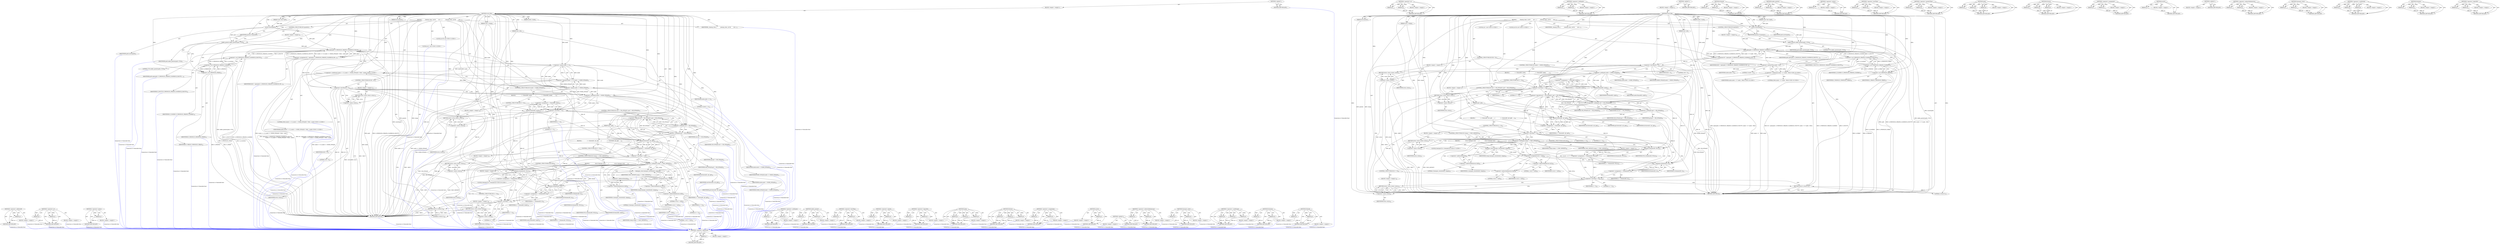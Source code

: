 digraph "fchmod" {
vulnerable_236 [label=<(METHOD,&lt;operator&gt;.addressOf)>];
vulnerable_237 [label=<(PARAM,p1)>];
vulnerable_238 [label=<(BLOCK,&lt;empty&gt;,&lt;empty&gt;)>];
vulnerable_239 [label=<(METHOD_RETURN,ANY)>];
vulnerable_185 [label=<(METHOD,&lt;operator&gt;.or)>];
vulnerable_186 [label=<(PARAM,p1)>];
vulnerable_187 [label=<(PARAM,p2)>];
vulnerable_188 [label=<(BLOCK,&lt;empty&gt;,&lt;empty&gt;)>];
vulnerable_189 [label=<(METHOD_RETURN,ANY)>];
vulnerable_210 [label=<(METHOD,&lt;operator&gt;.notEquals)>];
vulnerable_211 [label=<(PARAM,p1)>];
vulnerable_212 [label=<(PARAM,p2)>];
vulnerable_213 [label=<(BLOCK,&lt;empty&gt;,&lt;empty&gt;)>];
vulnerable_214 [label=<(METHOD_RETURN,ANY)>];
vulnerable_6 [label=<(METHOD,&lt;global&gt;)<SUB>1</SUB>>];
vulnerable_7 [label=<(BLOCK,&lt;empty&gt;,&lt;empty&gt;)<SUB>1</SUB>>];
vulnerable_8 [label=<(METHOD,touch_file)<SUB>1</SUB>>];
vulnerable_9 [label=<(PARAM,const char *path)<SUB>1</SUB>>];
vulnerable_10 [label=<(PARAM,bool parents)<SUB>1</SUB>>];
vulnerable_11 [label=<(PARAM,usec_t stamp)<SUB>1</SUB>>];
vulnerable_12 [label=<(PARAM,uid_t uid)<SUB>1</SUB>>];
vulnerable_13 [label=<(PARAM,gid_t gid)<SUB>1</SUB>>];
vulnerable_14 [label=<(PARAM,mode_t mode)<SUB>1</SUB>>];
vulnerable_15 [label=<(BLOCK,{
        _cleanup_close_ int fd;
        int r...,{
        _cleanup_close_ int fd;
        int r...)<SUB>1</SUB>>];
vulnerable_16 [label=<(IDENTIFIER,_cleanup_close_,{
        _cleanup_close_ int fd;
        int r...)<SUB>2</SUB>>];
vulnerable_17 [label="<(LOCAL,int fd: int)<SUB>2</SUB>>"];
vulnerable_18 [label="<(LOCAL,int r: int)<SUB>3</SUB>>"];
vulnerable_19 [label=<(assert,assert(path))<SUB>5</SUB>>];
vulnerable_20 [label=<(IDENTIFIER,path,assert(path))<SUB>5</SUB>>];
vulnerable_21 [label=<(CONTROL_STRUCTURE,IF,if (parents))<SUB>7</SUB>>];
vulnerable_22 [label=<(IDENTIFIER,parents,if (parents))<SUB>7</SUB>>];
vulnerable_23 [label=<(BLOCK,&lt;empty&gt;,&lt;empty&gt;)<SUB>8</SUB>>];
vulnerable_24 [label=<(mkdir_parents,mkdir_parents(path, 0755))<SUB>8</SUB>>];
vulnerable_25 [label=<(IDENTIFIER,path,mkdir_parents(path, 0755))<SUB>8</SUB>>];
vulnerable_26 [label=<(LITERAL,0755,mkdir_parents(path, 0755))<SUB>8</SUB>>];
vulnerable_27 [label=<(&lt;operator&gt;.assignment,fd = open(path, O_WRONLY|O_CREAT|O_CLOEXEC|O_NO...)<SUB>10</SUB>>];
vulnerable_28 [label=<(IDENTIFIER,fd,fd = open(path, O_WRONLY|O_CREAT|O_CLOEXEC|O_NO...)<SUB>10</SUB>>];
vulnerable_29 [label=<(open,open(path, O_WRONLY|O_CREAT|O_CLOEXEC|O_NOCTTY,...)<SUB>10</SUB>>];
vulnerable_30 [label=<(IDENTIFIER,path,open(path, O_WRONLY|O_CREAT|O_CLOEXEC|O_NOCTTY,...)<SUB>10</SUB>>];
vulnerable_31 [label=<(&lt;operator&gt;.or,O_WRONLY|O_CREAT|O_CLOEXEC|O_NOCTTY)<SUB>10</SUB>>];
vulnerable_32 [label=<(&lt;operator&gt;.or,O_WRONLY|O_CREAT|O_CLOEXEC)<SUB>10</SUB>>];
vulnerable_33 [label=<(&lt;operator&gt;.or,O_WRONLY|O_CREAT)<SUB>10</SUB>>];
vulnerable_34 [label=<(IDENTIFIER,O_WRONLY,O_WRONLY|O_CREAT)<SUB>10</SUB>>];
vulnerable_35 [label=<(IDENTIFIER,O_CREAT,O_WRONLY|O_CREAT)<SUB>10</SUB>>];
vulnerable_36 [label=<(IDENTIFIER,O_CLOEXEC,O_WRONLY|O_CREAT|O_CLOEXEC)<SUB>10</SUB>>];
vulnerable_37 [label=<(IDENTIFIER,O_NOCTTY,O_WRONLY|O_CREAT|O_CLOEXEC|O_NOCTTY)<SUB>10</SUB>>];
vulnerable_38 [label="<(&lt;operator&gt;.conditional,mode &gt; 0 ? mode : 0644)<SUB>10</SUB>>"];
vulnerable_39 [label=<(&lt;operator&gt;.greaterThan,mode &gt; 0)<SUB>10</SUB>>];
vulnerable_40 [label=<(IDENTIFIER,mode,mode &gt; 0)<SUB>10</SUB>>];
vulnerable_41 [label=<(LITERAL,0,mode &gt; 0)<SUB>10</SUB>>];
vulnerable_42 [label="<(IDENTIFIER,mode,mode &gt; 0 ? mode : 0644)<SUB>10</SUB>>"];
vulnerable_43 [label="<(LITERAL,0644,mode &gt; 0 ? mode : 0644)<SUB>10</SUB>>"];
vulnerable_44 [label=<(CONTROL_STRUCTURE,IF,if (fd &lt; 0))<SUB>11</SUB>>];
vulnerable_45 [label=<(&lt;operator&gt;.lessThan,fd &lt; 0)<SUB>11</SUB>>];
vulnerable_46 [label=<(IDENTIFIER,fd,fd &lt; 0)<SUB>11</SUB>>];
vulnerable_47 [label=<(LITERAL,0,fd &lt; 0)<SUB>11</SUB>>];
vulnerable_48 [label=<(BLOCK,&lt;empty&gt;,&lt;empty&gt;)<SUB>12</SUB>>];
vulnerable_49 [label=<(RETURN,return -errno;,return -errno;)<SUB>12</SUB>>];
vulnerable_50 [label=<(&lt;operator&gt;.minus,-errno)<SUB>12</SUB>>];
vulnerable_51 [label=<(IDENTIFIER,errno,-errno)<SUB>12</SUB>>];
vulnerable_52 [label=<(CONTROL_STRUCTURE,IF,if (mode != MODE_INVALID))<SUB>14</SUB>>];
vulnerable_53 [label=<(&lt;operator&gt;.notEquals,mode != MODE_INVALID)<SUB>14</SUB>>];
vulnerable_54 [label=<(IDENTIFIER,mode,mode != MODE_INVALID)<SUB>14</SUB>>];
vulnerable_55 [label=<(IDENTIFIER,MODE_INVALID,mode != MODE_INVALID)<SUB>14</SUB>>];
vulnerable_56 [label=<(BLOCK,{
                r = fchmod(fd, mode);
       ...,{
                r = fchmod(fd, mode);
       ...)<SUB>14</SUB>>];
vulnerable_57 [label=<(&lt;operator&gt;.assignment,r = fchmod(fd, mode))<SUB>15</SUB>>];
vulnerable_58 [label=<(IDENTIFIER,r,r = fchmod(fd, mode))<SUB>15</SUB>>];
vulnerable_59 [label=<(fchmod,fchmod(fd, mode))<SUB>15</SUB>>];
vulnerable_60 [label=<(IDENTIFIER,fd,fchmod(fd, mode))<SUB>15</SUB>>];
vulnerable_61 [label=<(IDENTIFIER,mode,fchmod(fd, mode))<SUB>15</SUB>>];
vulnerable_62 [label=<(CONTROL_STRUCTURE,IF,if (r &lt; 0))<SUB>16</SUB>>];
vulnerable_63 [label=<(&lt;operator&gt;.lessThan,r &lt; 0)<SUB>16</SUB>>];
vulnerable_64 [label=<(IDENTIFIER,r,r &lt; 0)<SUB>16</SUB>>];
vulnerable_65 [label=<(LITERAL,0,r &lt; 0)<SUB>16</SUB>>];
vulnerable_66 [label=<(BLOCK,&lt;empty&gt;,&lt;empty&gt;)<SUB>17</SUB>>];
vulnerable_67 [label=<(RETURN,return -errno;,return -errno;)<SUB>17</SUB>>];
vulnerable_68 [label=<(&lt;operator&gt;.minus,-errno)<SUB>17</SUB>>];
vulnerable_69 [label=<(IDENTIFIER,errno,-errno)<SUB>17</SUB>>];
vulnerable_70 [label=<(CONTROL_STRUCTURE,IF,if (uid != UID_INVALID || gid != GID_INVALID))<SUB>20</SUB>>];
vulnerable_71 [label=<(&lt;operator&gt;.logicalOr,uid != UID_INVALID || gid != GID_INVALID)<SUB>20</SUB>>];
vulnerable_72 [label=<(&lt;operator&gt;.notEquals,uid != UID_INVALID)<SUB>20</SUB>>];
vulnerable_73 [label=<(IDENTIFIER,uid,uid != UID_INVALID)<SUB>20</SUB>>];
vulnerable_74 [label=<(IDENTIFIER,UID_INVALID,uid != UID_INVALID)<SUB>20</SUB>>];
vulnerable_75 [label=<(&lt;operator&gt;.notEquals,gid != GID_INVALID)<SUB>20</SUB>>];
vulnerable_76 [label=<(IDENTIFIER,gid,gid != GID_INVALID)<SUB>20</SUB>>];
vulnerable_77 [label=<(IDENTIFIER,GID_INVALID,gid != GID_INVALID)<SUB>20</SUB>>];
vulnerable_78 [label=<(BLOCK,{
                r = fchown(fd, uid, gid);
   ...,{
                r = fchown(fd, uid, gid);
   ...)<SUB>20</SUB>>];
vulnerable_79 [label=<(&lt;operator&gt;.assignment,r = fchown(fd, uid, gid))<SUB>21</SUB>>];
vulnerable_80 [label=<(IDENTIFIER,r,r = fchown(fd, uid, gid))<SUB>21</SUB>>];
vulnerable_81 [label=<(fchown,fchown(fd, uid, gid))<SUB>21</SUB>>];
vulnerable_82 [label=<(IDENTIFIER,fd,fchown(fd, uid, gid))<SUB>21</SUB>>];
vulnerable_83 [label=<(IDENTIFIER,uid,fchown(fd, uid, gid))<SUB>21</SUB>>];
vulnerable_84 [label=<(IDENTIFIER,gid,fchown(fd, uid, gid))<SUB>21</SUB>>];
vulnerable_85 [label=<(CONTROL_STRUCTURE,IF,if (r &lt; 0))<SUB>22</SUB>>];
vulnerable_86 [label=<(&lt;operator&gt;.lessThan,r &lt; 0)<SUB>22</SUB>>];
vulnerable_87 [label=<(IDENTIFIER,r,r &lt; 0)<SUB>22</SUB>>];
vulnerable_88 [label=<(LITERAL,0,r &lt; 0)<SUB>22</SUB>>];
vulnerable_89 [label=<(BLOCK,&lt;empty&gt;,&lt;empty&gt;)<SUB>23</SUB>>];
vulnerable_90 [label=<(RETURN,return -errno;,return -errno;)<SUB>23</SUB>>];
vulnerable_91 [label=<(&lt;operator&gt;.minus,-errno)<SUB>23</SUB>>];
vulnerable_92 [label=<(IDENTIFIER,errno,-errno)<SUB>23</SUB>>];
vulnerable_93 [label=<(CONTROL_STRUCTURE,IF,if (stamp != USEC_INFINITY))<SUB>26</SUB>>];
vulnerable_94 [label=<(&lt;operator&gt;.notEquals,stamp != USEC_INFINITY)<SUB>26</SUB>>];
vulnerable_95 [label=<(IDENTIFIER,stamp,stamp != USEC_INFINITY)<SUB>26</SUB>>];
vulnerable_96 [label=<(IDENTIFIER,USEC_INFINITY,stamp != USEC_INFINITY)<SUB>26</SUB>>];
vulnerable_97 [label=<(BLOCK,{
                struct timespec ts[2];

     ...,{
                struct timespec ts[2];

     ...)<SUB>26</SUB>>];
vulnerable_98 [label="<(LOCAL,timespec[2] ts: timespec[2])<SUB>27</SUB>>"];
vulnerable_99 [label=<(timespec_store,timespec_store(&amp;ts[0], stamp))<SUB>29</SUB>>];
vulnerable_100 [label=<(&lt;operator&gt;.addressOf,&amp;ts[0])<SUB>29</SUB>>];
vulnerable_101 [label=<(&lt;operator&gt;.indirectIndexAccess,ts[0])<SUB>29</SUB>>];
vulnerable_102 [label=<(IDENTIFIER,ts,timespec_store(&amp;ts[0], stamp))<SUB>29</SUB>>];
vulnerable_103 [label=<(LITERAL,0,timespec_store(&amp;ts[0], stamp))<SUB>29</SUB>>];
vulnerable_104 [label=<(IDENTIFIER,stamp,timespec_store(&amp;ts[0], stamp))<SUB>29</SUB>>];
vulnerable_105 [label=<(&lt;operator&gt;.assignment,ts[1] = ts[0])<SUB>30</SUB>>];
vulnerable_106 [label=<(&lt;operator&gt;.indirectIndexAccess,ts[1])<SUB>30</SUB>>];
vulnerable_107 [label=<(IDENTIFIER,ts,ts[1] = ts[0])<SUB>30</SUB>>];
vulnerable_108 [label=<(LITERAL,1,ts[1] = ts[0])<SUB>30</SUB>>];
vulnerable_109 [label=<(&lt;operator&gt;.indirectIndexAccess,ts[0])<SUB>30</SUB>>];
vulnerable_110 [label=<(IDENTIFIER,ts,ts[1] = ts[0])<SUB>30</SUB>>];
vulnerable_111 [label=<(LITERAL,0,ts[1] = ts[0])<SUB>30</SUB>>];
vulnerable_112 [label=<(&lt;operator&gt;.assignment,r = futimens(fd, ts))<SUB>31</SUB>>];
vulnerable_113 [label=<(IDENTIFIER,r,r = futimens(fd, ts))<SUB>31</SUB>>];
vulnerable_114 [label=<(futimens,futimens(fd, ts))<SUB>31</SUB>>];
vulnerable_115 [label=<(IDENTIFIER,fd,futimens(fd, ts))<SUB>31</SUB>>];
vulnerable_116 [label=<(IDENTIFIER,ts,futimens(fd, ts))<SUB>31</SUB>>];
vulnerable_117 [label=<(CONTROL_STRUCTURE,ELSE,else)<SUB>33</SUB>>];
vulnerable_118 [label=<(BLOCK,&lt;empty&gt;,&lt;empty&gt;)<SUB>33</SUB>>];
vulnerable_119 [label=<(&lt;operator&gt;.assignment,r = futimens(fd, NULL))<SUB>33</SUB>>];
vulnerable_120 [label=<(IDENTIFIER,r,r = futimens(fd, NULL))<SUB>33</SUB>>];
vulnerable_121 [label=<(futimens,futimens(fd, NULL))<SUB>33</SUB>>];
vulnerable_122 [label=<(IDENTIFIER,fd,futimens(fd, NULL))<SUB>33</SUB>>];
vulnerable_123 [label=<(IDENTIFIER,NULL,futimens(fd, NULL))<SUB>33</SUB>>];
vulnerable_124 [label=<(CONTROL_STRUCTURE,IF,if (r &lt; 0))<SUB>34</SUB>>];
vulnerable_125 [label=<(&lt;operator&gt;.lessThan,r &lt; 0)<SUB>34</SUB>>];
vulnerable_126 [label=<(IDENTIFIER,r,r &lt; 0)<SUB>34</SUB>>];
vulnerable_127 [label=<(LITERAL,0,r &lt; 0)<SUB>34</SUB>>];
vulnerable_128 [label=<(BLOCK,&lt;empty&gt;,&lt;empty&gt;)<SUB>35</SUB>>];
vulnerable_129 [label=<(RETURN,return -errno;,return -errno;)<SUB>35</SUB>>];
vulnerable_130 [label=<(&lt;operator&gt;.minus,-errno)<SUB>35</SUB>>];
vulnerable_131 [label=<(IDENTIFIER,errno,-errno)<SUB>35</SUB>>];
vulnerable_132 [label=<(RETURN,return 0;,return 0;)<SUB>37</SUB>>];
vulnerable_133 [label=<(LITERAL,0,return 0;)<SUB>37</SUB>>];
vulnerable_134 [label=<(METHOD_RETURN,int)<SUB>1</SUB>>];
vulnerable_136 [label=<(METHOD_RETURN,ANY)<SUB>1</SUB>>];
vulnerable_215 [label=<(METHOD,fchmod)>];
vulnerable_216 [label=<(PARAM,p1)>];
vulnerable_217 [label=<(PARAM,p2)>];
vulnerable_218 [label=<(BLOCK,&lt;empty&gt;,&lt;empty&gt;)>];
vulnerable_219 [label=<(METHOD_RETURN,ANY)>];
vulnerable_169 [label=<(METHOD,mkdir_parents)>];
vulnerable_170 [label=<(PARAM,p1)>];
vulnerable_171 [label=<(PARAM,p2)>];
vulnerable_172 [label=<(BLOCK,&lt;empty&gt;,&lt;empty&gt;)>];
vulnerable_173 [label=<(METHOD_RETURN,ANY)>];
vulnerable_206 [label=<(METHOD,&lt;operator&gt;.minus)>];
vulnerable_207 [label=<(PARAM,p1)>];
vulnerable_208 [label=<(BLOCK,&lt;empty&gt;,&lt;empty&gt;)>];
vulnerable_209 [label=<(METHOD_RETURN,ANY)>];
vulnerable_201 [label=<(METHOD,&lt;operator&gt;.lessThan)>];
vulnerable_202 [label=<(PARAM,p1)>];
vulnerable_203 [label=<(PARAM,p2)>];
vulnerable_204 [label=<(BLOCK,&lt;empty&gt;,&lt;empty&gt;)>];
vulnerable_205 [label=<(METHOD_RETURN,ANY)>];
vulnerable_196 [label=<(METHOD,&lt;operator&gt;.greaterThan)>];
vulnerable_197 [label=<(PARAM,p1)>];
vulnerable_198 [label=<(PARAM,p2)>];
vulnerable_199 [label=<(BLOCK,&lt;empty&gt;,&lt;empty&gt;)>];
vulnerable_200 [label=<(METHOD_RETURN,ANY)>];
vulnerable_179 [label=<(METHOD,open)>];
vulnerable_180 [label=<(PARAM,p1)>];
vulnerable_181 [label=<(PARAM,p2)>];
vulnerable_182 [label=<(PARAM,p3)>];
vulnerable_183 [label=<(BLOCK,&lt;empty&gt;,&lt;empty&gt;)>];
vulnerable_184 [label=<(METHOD_RETURN,ANY)>];
vulnerable_225 [label=<(METHOD,fchown)>];
vulnerable_226 [label=<(PARAM,p1)>];
vulnerable_227 [label=<(PARAM,p2)>];
vulnerable_228 [label=<(PARAM,p3)>];
vulnerable_229 [label=<(BLOCK,&lt;empty&gt;,&lt;empty&gt;)>];
vulnerable_230 [label=<(METHOD_RETURN,ANY)>];
vulnerable_174 [label=<(METHOD,&lt;operator&gt;.assignment)>];
vulnerable_175 [label=<(PARAM,p1)>];
vulnerable_176 [label=<(PARAM,p2)>];
vulnerable_177 [label=<(BLOCK,&lt;empty&gt;,&lt;empty&gt;)>];
vulnerable_178 [label=<(METHOD_RETURN,ANY)>];
vulnerable_165 [label=<(METHOD,assert)>];
vulnerable_166 [label=<(PARAM,p1)>];
vulnerable_167 [label=<(BLOCK,&lt;empty&gt;,&lt;empty&gt;)>];
vulnerable_168 [label=<(METHOD_RETURN,ANY)>];
vulnerable_159 [label=<(METHOD,&lt;global&gt;)<SUB>1</SUB>>];
vulnerable_160 [label=<(BLOCK,&lt;empty&gt;,&lt;empty&gt;)>];
vulnerable_161 [label=<(METHOD_RETURN,ANY)>];
vulnerable_240 [label=<(METHOD,&lt;operator&gt;.indirectIndexAccess)>];
vulnerable_241 [label=<(PARAM,p1)>];
vulnerable_242 [label=<(PARAM,p2)>];
vulnerable_243 [label=<(BLOCK,&lt;empty&gt;,&lt;empty&gt;)>];
vulnerable_244 [label=<(METHOD_RETURN,ANY)>];
vulnerable_231 [label=<(METHOD,timespec_store)>];
vulnerable_232 [label=<(PARAM,p1)>];
vulnerable_233 [label=<(PARAM,p2)>];
vulnerable_234 [label=<(BLOCK,&lt;empty&gt;,&lt;empty&gt;)>];
vulnerable_235 [label=<(METHOD_RETURN,ANY)>];
vulnerable_190 [label=<(METHOD,&lt;operator&gt;.conditional)>];
vulnerable_191 [label=<(PARAM,p1)>];
vulnerable_192 [label=<(PARAM,p2)>];
vulnerable_193 [label=<(PARAM,p3)>];
vulnerable_194 [label=<(BLOCK,&lt;empty&gt;,&lt;empty&gt;)>];
vulnerable_195 [label=<(METHOD_RETURN,ANY)>];
vulnerable_245 [label=<(METHOD,futimens)>];
vulnerable_246 [label=<(PARAM,p1)>];
vulnerable_247 [label=<(PARAM,p2)>];
vulnerable_248 [label=<(BLOCK,&lt;empty&gt;,&lt;empty&gt;)>];
vulnerable_249 [label=<(METHOD_RETURN,ANY)>];
vulnerable_220 [label=<(METHOD,&lt;operator&gt;.logicalOr)>];
vulnerable_221 [label=<(PARAM,p1)>];
vulnerable_222 [label=<(PARAM,p2)>];
vulnerable_223 [label=<(BLOCK,&lt;empty&gt;,&lt;empty&gt;)>];
vulnerable_224 [label=<(METHOD_RETURN,ANY)>];
fixed_240 [label=<(METHOD,&lt;operator&gt;.addressOf)>];
fixed_241 [label=<(PARAM,p1)>];
fixed_242 [label=<(BLOCK,&lt;empty&gt;,&lt;empty&gt;)>];
fixed_243 [label=<(METHOD_RETURN,ANY)>];
fixed_189 [label=<(METHOD,&lt;operator&gt;.or)>];
fixed_190 [label=<(PARAM,p1)>];
fixed_191 [label=<(PARAM,p2)>];
fixed_192 [label=<(BLOCK,&lt;empty&gt;,&lt;empty&gt;)>];
fixed_193 [label=<(METHOD_RETURN,ANY)>];
fixed_215 [label=<(METHOD,&lt;operator&gt;.minus)>];
fixed_216 [label=<(PARAM,p1)>];
fixed_217 [label=<(BLOCK,&lt;empty&gt;,&lt;empty&gt;)>];
fixed_218 [label=<(METHOD_RETURN,ANY)>];
fixed_6 [label=<(METHOD,&lt;global&gt;)<SUB>1</SUB>>];
fixed_7 [label=<(BLOCK,&lt;empty&gt;,&lt;empty&gt;)<SUB>1</SUB>>];
fixed_8 [label=<(METHOD,touch_file)<SUB>1</SUB>>];
fixed_9 [label=<(PARAM,const char *path)<SUB>1</SUB>>];
fixed_10 [label=<(PARAM,bool parents)<SUB>1</SUB>>];
fixed_11 [label=<(PARAM,usec_t stamp)<SUB>1</SUB>>];
fixed_12 [label=<(PARAM,uid_t uid)<SUB>1</SUB>>];
fixed_13 [label=<(PARAM,gid_t gid)<SUB>1</SUB>>];
fixed_14 [label=<(PARAM,mode_t mode)<SUB>1</SUB>>];
fixed_15 [label=<(BLOCK,{
        _cleanup_close_ int fd;
        int r...,{
        _cleanup_close_ int fd;
        int r...)<SUB>1</SUB>>];
fixed_16 [label=<(IDENTIFIER,_cleanup_close_,{
        _cleanup_close_ int fd;
        int r...)<SUB>2</SUB>>];
fixed_17 [label="<(LOCAL,int fd: int)<SUB>2</SUB>>"];
fixed_18 [label="<(LOCAL,int r: int)<SUB>3</SUB>>"];
fixed_19 [label=<(assert,assert(path))<SUB>5</SUB>>];
fixed_20 [label=<(IDENTIFIER,path,assert(path))<SUB>5</SUB>>];
fixed_21 [label=<(CONTROL_STRUCTURE,IF,if (parents))<SUB>7</SUB>>];
fixed_22 [label=<(IDENTIFIER,parents,if (parents))<SUB>7</SUB>>];
fixed_23 [label=<(BLOCK,&lt;empty&gt;,&lt;empty&gt;)<SUB>8</SUB>>];
fixed_24 [label=<(mkdir_parents,mkdir_parents(path, 0755))<SUB>8</SUB>>];
fixed_25 [label=<(IDENTIFIER,path,mkdir_parents(path, 0755))<SUB>8</SUB>>];
fixed_26 [label=<(LITERAL,0755,mkdir_parents(path, 0755))<SUB>8</SUB>>];
fixed_27 [label=<(&lt;operator&gt;.assignment,fd = open(path, O_WRONLY|O_CREAT|O_CLOEXEC|O_NO...)<SUB>10</SUB>>];
fixed_28 [label=<(IDENTIFIER,fd,fd = open(path, O_WRONLY|O_CREAT|O_CLOEXEC|O_NO...)<SUB>10</SUB>>];
fixed_29 [label=<(open,open(path, O_WRONLY|O_CREAT|O_CLOEXEC|O_NOCTTY,...)<SUB>10</SUB>>];
fixed_30 [label=<(IDENTIFIER,path,open(path, O_WRONLY|O_CREAT|O_CLOEXEC|O_NOCTTY,...)<SUB>10</SUB>>];
fixed_31 [label=<(&lt;operator&gt;.or,O_WRONLY|O_CREAT|O_CLOEXEC|O_NOCTTY)<SUB>10</SUB>>];
fixed_32 [label=<(&lt;operator&gt;.or,O_WRONLY|O_CREAT|O_CLOEXEC)<SUB>10</SUB>>];
fixed_33 [label=<(&lt;operator&gt;.or,O_WRONLY|O_CREAT)<SUB>10</SUB>>];
fixed_34 [label=<(IDENTIFIER,O_WRONLY,O_WRONLY|O_CREAT)<SUB>10</SUB>>];
fixed_35 [label=<(IDENTIFIER,O_CREAT,O_WRONLY|O_CREAT)<SUB>10</SUB>>];
fixed_36 [label=<(IDENTIFIER,O_CLOEXEC,O_WRONLY|O_CREAT|O_CLOEXEC)<SUB>10</SUB>>];
fixed_37 [label=<(IDENTIFIER,O_NOCTTY,O_WRONLY|O_CREAT|O_CLOEXEC|O_NOCTTY)<SUB>10</SUB>>];
fixed_38 [label="<(&lt;operator&gt;.conditional,(mode == 0 || mode == MODE_INVALID) ? 0644 : mode)<SUB>11</SUB>>"];
fixed_39 [label=<(&lt;operator&gt;.logicalOr,mode == 0 || mode == MODE_INVALID)<SUB>11</SUB>>];
fixed_40 [label=<(&lt;operator&gt;.equals,mode == 0)<SUB>11</SUB>>];
fixed_41 [label=<(IDENTIFIER,mode,mode == 0)<SUB>11</SUB>>];
fixed_42 [label=<(LITERAL,0,mode == 0)<SUB>11</SUB>>];
fixed_43 [label=<(&lt;operator&gt;.equals,mode == MODE_INVALID)<SUB>11</SUB>>];
fixed_44 [label=<(IDENTIFIER,mode,mode == MODE_INVALID)<SUB>11</SUB>>];
fixed_45 [label=<(IDENTIFIER,MODE_INVALID,mode == MODE_INVALID)<SUB>11</SUB>>];
fixed_46 [label="<(LITERAL,0644,(mode == 0 || mode == MODE_INVALID) ? 0644 : mode)<SUB>11</SUB>>"];
fixed_47 [label="<(IDENTIFIER,mode,(mode == 0 || mode == MODE_INVALID) ? 0644 : mode)<SUB>11</SUB>>"];
fixed_48 [label=<(CONTROL_STRUCTURE,IF,if (fd &lt; 0))<SUB>12</SUB>>];
fixed_49 [label=<(&lt;operator&gt;.lessThan,fd &lt; 0)<SUB>12</SUB>>];
fixed_50 [label=<(IDENTIFIER,fd,fd &lt; 0)<SUB>12</SUB>>];
fixed_51 [label=<(LITERAL,0,fd &lt; 0)<SUB>12</SUB>>];
fixed_52 [label=<(BLOCK,&lt;empty&gt;,&lt;empty&gt;)<SUB>13</SUB>>];
fixed_53 [label=<(RETURN,return -errno;,return -errno;)<SUB>13</SUB>>];
fixed_54 [label=<(&lt;operator&gt;.minus,-errno)<SUB>13</SUB>>];
fixed_55 [label=<(IDENTIFIER,errno,-errno)<SUB>13</SUB>>];
fixed_56 [label=<(CONTROL_STRUCTURE,IF,if (mode != MODE_INVALID))<SUB>15</SUB>>];
fixed_57 [label=<(&lt;operator&gt;.notEquals,mode != MODE_INVALID)<SUB>15</SUB>>];
fixed_58 [label=<(IDENTIFIER,mode,mode != MODE_INVALID)<SUB>15</SUB>>];
fixed_59 [label=<(IDENTIFIER,MODE_INVALID,mode != MODE_INVALID)<SUB>15</SUB>>];
fixed_60 [label=<(BLOCK,{
                r = fchmod(fd, mode);
       ...,{
                r = fchmod(fd, mode);
       ...)<SUB>15</SUB>>];
fixed_61 [label=<(&lt;operator&gt;.assignment,r = fchmod(fd, mode))<SUB>16</SUB>>];
fixed_62 [label=<(IDENTIFIER,r,r = fchmod(fd, mode))<SUB>16</SUB>>];
fixed_63 [label=<(fchmod,fchmod(fd, mode))<SUB>16</SUB>>];
fixed_64 [label=<(IDENTIFIER,fd,fchmod(fd, mode))<SUB>16</SUB>>];
fixed_65 [label=<(IDENTIFIER,mode,fchmod(fd, mode))<SUB>16</SUB>>];
fixed_66 [label=<(CONTROL_STRUCTURE,IF,if (r &lt; 0))<SUB>17</SUB>>];
fixed_67 [label=<(&lt;operator&gt;.lessThan,r &lt; 0)<SUB>17</SUB>>];
fixed_68 [label=<(IDENTIFIER,r,r &lt; 0)<SUB>17</SUB>>];
fixed_69 [label=<(LITERAL,0,r &lt; 0)<SUB>17</SUB>>];
fixed_70 [label=<(BLOCK,&lt;empty&gt;,&lt;empty&gt;)<SUB>18</SUB>>];
fixed_71 [label=<(RETURN,return -errno;,return -errno;)<SUB>18</SUB>>];
fixed_72 [label=<(&lt;operator&gt;.minus,-errno)<SUB>18</SUB>>];
fixed_73 [label=<(IDENTIFIER,errno,-errno)<SUB>18</SUB>>];
fixed_74 [label=<(CONTROL_STRUCTURE,IF,if (uid != UID_INVALID || gid != GID_INVALID))<SUB>21</SUB>>];
fixed_75 [label=<(&lt;operator&gt;.logicalOr,uid != UID_INVALID || gid != GID_INVALID)<SUB>21</SUB>>];
fixed_76 [label=<(&lt;operator&gt;.notEquals,uid != UID_INVALID)<SUB>21</SUB>>];
fixed_77 [label=<(IDENTIFIER,uid,uid != UID_INVALID)<SUB>21</SUB>>];
fixed_78 [label=<(IDENTIFIER,UID_INVALID,uid != UID_INVALID)<SUB>21</SUB>>];
fixed_79 [label=<(&lt;operator&gt;.notEquals,gid != GID_INVALID)<SUB>21</SUB>>];
fixed_80 [label=<(IDENTIFIER,gid,gid != GID_INVALID)<SUB>21</SUB>>];
fixed_81 [label=<(IDENTIFIER,GID_INVALID,gid != GID_INVALID)<SUB>21</SUB>>];
fixed_82 [label=<(BLOCK,{
                r = fchown(fd, uid, gid);
   ...,{
                r = fchown(fd, uid, gid);
   ...)<SUB>21</SUB>>];
fixed_83 [label=<(&lt;operator&gt;.assignment,r = fchown(fd, uid, gid))<SUB>22</SUB>>];
fixed_84 [label=<(IDENTIFIER,r,r = fchown(fd, uid, gid))<SUB>22</SUB>>];
fixed_85 [label=<(fchown,fchown(fd, uid, gid))<SUB>22</SUB>>];
fixed_86 [label=<(IDENTIFIER,fd,fchown(fd, uid, gid))<SUB>22</SUB>>];
fixed_87 [label=<(IDENTIFIER,uid,fchown(fd, uid, gid))<SUB>22</SUB>>];
fixed_88 [label=<(IDENTIFIER,gid,fchown(fd, uid, gid))<SUB>22</SUB>>];
fixed_89 [label=<(CONTROL_STRUCTURE,IF,if (r &lt; 0))<SUB>23</SUB>>];
fixed_90 [label=<(&lt;operator&gt;.lessThan,r &lt; 0)<SUB>23</SUB>>];
fixed_91 [label=<(IDENTIFIER,r,r &lt; 0)<SUB>23</SUB>>];
fixed_92 [label=<(LITERAL,0,r &lt; 0)<SUB>23</SUB>>];
fixed_93 [label=<(BLOCK,&lt;empty&gt;,&lt;empty&gt;)<SUB>24</SUB>>];
fixed_94 [label=<(RETURN,return -errno;,return -errno;)<SUB>24</SUB>>];
fixed_95 [label=<(&lt;operator&gt;.minus,-errno)<SUB>24</SUB>>];
fixed_96 [label=<(IDENTIFIER,errno,-errno)<SUB>24</SUB>>];
fixed_97 [label=<(CONTROL_STRUCTURE,IF,if (stamp != USEC_INFINITY))<SUB>27</SUB>>];
fixed_98 [label=<(&lt;operator&gt;.notEquals,stamp != USEC_INFINITY)<SUB>27</SUB>>];
fixed_99 [label=<(IDENTIFIER,stamp,stamp != USEC_INFINITY)<SUB>27</SUB>>];
fixed_100 [label=<(IDENTIFIER,USEC_INFINITY,stamp != USEC_INFINITY)<SUB>27</SUB>>];
fixed_101 [label=<(BLOCK,{
                struct timespec ts[2];

     ...,{
                struct timespec ts[2];

     ...)<SUB>27</SUB>>];
fixed_102 [label="<(LOCAL,timespec[2] ts: timespec[2])<SUB>28</SUB>>"];
fixed_103 [label=<(timespec_store,timespec_store(&amp;ts[0], stamp))<SUB>30</SUB>>];
fixed_104 [label=<(&lt;operator&gt;.addressOf,&amp;ts[0])<SUB>30</SUB>>];
fixed_105 [label=<(&lt;operator&gt;.indirectIndexAccess,ts[0])<SUB>30</SUB>>];
fixed_106 [label=<(IDENTIFIER,ts,timespec_store(&amp;ts[0], stamp))<SUB>30</SUB>>];
fixed_107 [label=<(LITERAL,0,timespec_store(&amp;ts[0], stamp))<SUB>30</SUB>>];
fixed_108 [label=<(IDENTIFIER,stamp,timespec_store(&amp;ts[0], stamp))<SUB>30</SUB>>];
fixed_109 [label=<(&lt;operator&gt;.assignment,ts[1] = ts[0])<SUB>31</SUB>>];
fixed_110 [label=<(&lt;operator&gt;.indirectIndexAccess,ts[1])<SUB>31</SUB>>];
fixed_111 [label=<(IDENTIFIER,ts,ts[1] = ts[0])<SUB>31</SUB>>];
fixed_112 [label=<(LITERAL,1,ts[1] = ts[0])<SUB>31</SUB>>];
fixed_113 [label=<(&lt;operator&gt;.indirectIndexAccess,ts[0])<SUB>31</SUB>>];
fixed_114 [label=<(IDENTIFIER,ts,ts[1] = ts[0])<SUB>31</SUB>>];
fixed_115 [label=<(LITERAL,0,ts[1] = ts[0])<SUB>31</SUB>>];
fixed_116 [label=<(&lt;operator&gt;.assignment,r = futimens(fd, ts))<SUB>32</SUB>>];
fixed_117 [label=<(IDENTIFIER,r,r = futimens(fd, ts))<SUB>32</SUB>>];
fixed_118 [label=<(futimens,futimens(fd, ts))<SUB>32</SUB>>];
fixed_119 [label=<(IDENTIFIER,fd,futimens(fd, ts))<SUB>32</SUB>>];
fixed_120 [label=<(IDENTIFIER,ts,futimens(fd, ts))<SUB>32</SUB>>];
fixed_121 [label=<(CONTROL_STRUCTURE,ELSE,else)<SUB>34</SUB>>];
fixed_122 [label=<(BLOCK,&lt;empty&gt;,&lt;empty&gt;)<SUB>34</SUB>>];
fixed_123 [label=<(&lt;operator&gt;.assignment,r = futimens(fd, NULL))<SUB>34</SUB>>];
fixed_124 [label=<(IDENTIFIER,r,r = futimens(fd, NULL))<SUB>34</SUB>>];
fixed_125 [label=<(futimens,futimens(fd, NULL))<SUB>34</SUB>>];
fixed_126 [label=<(IDENTIFIER,fd,futimens(fd, NULL))<SUB>34</SUB>>];
fixed_127 [label=<(IDENTIFIER,NULL,futimens(fd, NULL))<SUB>34</SUB>>];
fixed_128 [label=<(CONTROL_STRUCTURE,IF,if (r &lt; 0))<SUB>35</SUB>>];
fixed_129 [label=<(&lt;operator&gt;.lessThan,r &lt; 0)<SUB>35</SUB>>];
fixed_130 [label=<(IDENTIFIER,r,r &lt; 0)<SUB>35</SUB>>];
fixed_131 [label=<(LITERAL,0,r &lt; 0)<SUB>35</SUB>>];
fixed_132 [label=<(BLOCK,&lt;empty&gt;,&lt;empty&gt;)<SUB>36</SUB>>];
fixed_133 [label=<(RETURN,return -errno;,return -errno;)<SUB>36</SUB>>];
fixed_134 [label=<(&lt;operator&gt;.minus,-errno)<SUB>36</SUB>>];
fixed_135 [label=<(IDENTIFIER,errno,-errno)<SUB>36</SUB>>];
fixed_136 [label=<(RETURN,return 0;,return 0;)<SUB>38</SUB>>];
fixed_137 [label=<(LITERAL,0,return 0;)<SUB>38</SUB>>];
fixed_138 [label=<(METHOD_RETURN,int)<SUB>1</SUB>>];
fixed_140 [label=<(METHOD_RETURN,ANY)<SUB>1</SUB>>];
fixed_219 [label=<(METHOD,&lt;operator&gt;.notEquals)>];
fixed_220 [label=<(PARAM,p1)>];
fixed_221 [label=<(PARAM,p2)>];
fixed_222 [label=<(BLOCK,&lt;empty&gt;,&lt;empty&gt;)>];
fixed_223 [label=<(METHOD_RETURN,ANY)>];
fixed_173 [label=<(METHOD,mkdir_parents)>];
fixed_174 [label=<(PARAM,p1)>];
fixed_175 [label=<(PARAM,p2)>];
fixed_176 [label=<(BLOCK,&lt;empty&gt;,&lt;empty&gt;)>];
fixed_177 [label=<(METHOD_RETURN,ANY)>];
fixed_210 [label=<(METHOD,&lt;operator&gt;.lessThan)>];
fixed_211 [label=<(PARAM,p1)>];
fixed_212 [label=<(PARAM,p2)>];
fixed_213 [label=<(BLOCK,&lt;empty&gt;,&lt;empty&gt;)>];
fixed_214 [label=<(METHOD_RETURN,ANY)>];
fixed_205 [label=<(METHOD,&lt;operator&gt;.equals)>];
fixed_206 [label=<(PARAM,p1)>];
fixed_207 [label=<(PARAM,p2)>];
fixed_208 [label=<(BLOCK,&lt;empty&gt;,&lt;empty&gt;)>];
fixed_209 [label=<(METHOD_RETURN,ANY)>];
fixed_200 [label=<(METHOD,&lt;operator&gt;.logicalOr)>];
fixed_201 [label=<(PARAM,p1)>];
fixed_202 [label=<(PARAM,p2)>];
fixed_203 [label=<(BLOCK,&lt;empty&gt;,&lt;empty&gt;)>];
fixed_204 [label=<(METHOD_RETURN,ANY)>];
fixed_183 [label=<(METHOD,open)>];
fixed_184 [label=<(PARAM,p1)>];
fixed_185 [label=<(PARAM,p2)>];
fixed_186 [label=<(PARAM,p3)>];
fixed_187 [label=<(BLOCK,&lt;empty&gt;,&lt;empty&gt;)>];
fixed_188 [label=<(METHOD_RETURN,ANY)>];
fixed_229 [label=<(METHOD,fchown)>];
fixed_230 [label=<(PARAM,p1)>];
fixed_231 [label=<(PARAM,p2)>];
fixed_232 [label=<(PARAM,p3)>];
fixed_233 [label=<(BLOCK,&lt;empty&gt;,&lt;empty&gt;)>];
fixed_234 [label=<(METHOD_RETURN,ANY)>];
fixed_178 [label=<(METHOD,&lt;operator&gt;.assignment)>];
fixed_179 [label=<(PARAM,p1)>];
fixed_180 [label=<(PARAM,p2)>];
fixed_181 [label=<(BLOCK,&lt;empty&gt;,&lt;empty&gt;)>];
fixed_182 [label=<(METHOD_RETURN,ANY)>];
fixed_169 [label=<(METHOD,assert)>];
fixed_170 [label=<(PARAM,p1)>];
fixed_171 [label=<(BLOCK,&lt;empty&gt;,&lt;empty&gt;)>];
fixed_172 [label=<(METHOD_RETURN,ANY)>];
fixed_163 [label=<(METHOD,&lt;global&gt;)<SUB>1</SUB>>];
fixed_164 [label=<(BLOCK,&lt;empty&gt;,&lt;empty&gt;)>];
fixed_165 [label=<(METHOD_RETURN,ANY)>];
fixed_244 [label=<(METHOD,&lt;operator&gt;.indirectIndexAccess)>];
fixed_245 [label=<(PARAM,p1)>];
fixed_246 [label=<(PARAM,p2)>];
fixed_247 [label=<(BLOCK,&lt;empty&gt;,&lt;empty&gt;)>];
fixed_248 [label=<(METHOD_RETURN,ANY)>];
fixed_235 [label=<(METHOD,timespec_store)>];
fixed_236 [label=<(PARAM,p1)>];
fixed_237 [label=<(PARAM,p2)>];
fixed_238 [label=<(BLOCK,&lt;empty&gt;,&lt;empty&gt;)>];
fixed_239 [label=<(METHOD_RETURN,ANY)>];
fixed_194 [label=<(METHOD,&lt;operator&gt;.conditional)>];
fixed_195 [label=<(PARAM,p1)>];
fixed_196 [label=<(PARAM,p2)>];
fixed_197 [label=<(PARAM,p3)>];
fixed_198 [label=<(BLOCK,&lt;empty&gt;,&lt;empty&gt;)>];
fixed_199 [label=<(METHOD_RETURN,ANY)>];
fixed_249 [label=<(METHOD,futimens)>];
fixed_250 [label=<(PARAM,p1)>];
fixed_251 [label=<(PARAM,p2)>];
fixed_252 [label=<(BLOCK,&lt;empty&gt;,&lt;empty&gt;)>];
fixed_253 [label=<(METHOD_RETURN,ANY)>];
fixed_224 [label=<(METHOD,fchmod)>];
fixed_225 [label=<(PARAM,p1)>];
fixed_226 [label=<(PARAM,p2)>];
fixed_227 [label=<(BLOCK,&lt;empty&gt;,&lt;empty&gt;)>];
fixed_228 [label=<(METHOD_RETURN,ANY)>];
vulnerable_236 -> vulnerable_237  [key=0, label="AST: "];
vulnerable_236 -> vulnerable_237  [key=1, label="DDG: "];
vulnerable_236 -> vulnerable_238  [key=0, label="AST: "];
vulnerable_236 -> vulnerable_239  [key=0, label="AST: "];
vulnerable_236 -> vulnerable_239  [key=1, label="CFG: "];
vulnerable_237 -> vulnerable_239  [key=0, label="DDG: p1"];
vulnerable_185 -> vulnerable_186  [key=0, label="AST: "];
vulnerable_185 -> vulnerable_186  [key=1, label="DDG: "];
vulnerable_185 -> vulnerable_188  [key=0, label="AST: "];
vulnerable_185 -> vulnerable_187  [key=0, label="AST: "];
vulnerable_185 -> vulnerable_187  [key=1, label="DDG: "];
vulnerable_185 -> vulnerable_189  [key=0, label="AST: "];
vulnerable_185 -> vulnerable_189  [key=1, label="CFG: "];
vulnerable_186 -> vulnerable_189  [key=0, label="DDG: p1"];
vulnerable_187 -> vulnerable_189  [key=0, label="DDG: p2"];
vulnerable_210 -> vulnerable_211  [key=0, label="AST: "];
vulnerable_210 -> vulnerable_211  [key=1, label="DDG: "];
vulnerable_210 -> vulnerable_213  [key=0, label="AST: "];
vulnerable_210 -> vulnerable_212  [key=0, label="AST: "];
vulnerable_210 -> vulnerable_212  [key=1, label="DDG: "];
vulnerable_210 -> vulnerable_214  [key=0, label="AST: "];
vulnerable_210 -> vulnerable_214  [key=1, label="CFG: "];
vulnerable_211 -> vulnerable_214  [key=0, label="DDG: p1"];
vulnerable_212 -> vulnerable_214  [key=0, label="DDG: p2"];
vulnerable_6 -> vulnerable_7  [key=0, label="AST: "];
vulnerable_6 -> vulnerable_136  [key=0, label="AST: "];
vulnerable_6 -> vulnerable_136  [key=1, label="CFG: "];
vulnerable_7 -> vulnerable_8  [key=0, label="AST: "];
vulnerable_8 -> vulnerable_9  [key=0, label="AST: "];
vulnerable_8 -> vulnerable_9  [key=1, label="DDG: "];
vulnerable_8 -> vulnerable_10  [key=0, label="AST: "];
vulnerable_8 -> vulnerable_10  [key=1, label="DDG: "];
vulnerable_8 -> vulnerable_11  [key=0, label="AST: "];
vulnerable_8 -> vulnerable_11  [key=1, label="DDG: "];
vulnerable_8 -> vulnerable_12  [key=0, label="AST: "];
vulnerable_8 -> vulnerable_12  [key=1, label="DDG: "];
vulnerable_8 -> vulnerable_13  [key=0, label="AST: "];
vulnerable_8 -> vulnerable_13  [key=1, label="DDG: "];
vulnerable_8 -> vulnerable_14  [key=0, label="AST: "];
vulnerable_8 -> vulnerable_14  [key=1, label="DDG: "];
vulnerable_8 -> vulnerable_15  [key=0, label="AST: "];
vulnerable_8 -> vulnerable_134  [key=0, label="AST: "];
vulnerable_8 -> vulnerable_19  [key=0, label="CFG: "];
vulnerable_8 -> vulnerable_19  [key=1, label="DDG: "];
vulnerable_8 -> vulnerable_16  [key=0, label="DDG: "];
vulnerable_8 -> vulnerable_132  [key=0, label="DDG: "];
vulnerable_8 -> vulnerable_22  [key=0, label="DDG: "];
vulnerable_8 -> vulnerable_133  [key=0, label="DDG: "];
vulnerable_8 -> vulnerable_29  [key=0, label="DDG: "];
vulnerable_8 -> vulnerable_45  [key=0, label="DDG: "];
vulnerable_8 -> vulnerable_53  [key=0, label="DDG: "];
vulnerable_8 -> vulnerable_94  [key=0, label="DDG: "];
vulnerable_8 -> vulnerable_125  [key=0, label="DDG: "];
vulnerable_8 -> vulnerable_24  [key=0, label="DDG: "];
vulnerable_8 -> vulnerable_31  [key=0, label="DDG: "];
vulnerable_8 -> vulnerable_38  [key=0, label="DDG: "];
vulnerable_8 -> vulnerable_72  [key=0, label="DDG: "];
vulnerable_8 -> vulnerable_75  [key=0, label="DDG: "];
vulnerable_8 -> vulnerable_99  [key=0, label="DDG: "];
vulnerable_8 -> vulnerable_32  [key=0, label="DDG: "];
vulnerable_8 -> vulnerable_39  [key=0, label="DDG: "];
vulnerable_8 -> vulnerable_50  [key=0, label="DDG: "];
vulnerable_8 -> vulnerable_59  [key=0, label="DDG: "];
vulnerable_8 -> vulnerable_63  [key=0, label="DDG: "];
vulnerable_8 -> vulnerable_81  [key=0, label="DDG: "];
vulnerable_8 -> vulnerable_86  [key=0, label="DDG: "];
vulnerable_8 -> vulnerable_114  [key=0, label="DDG: "];
vulnerable_8 -> vulnerable_130  [key=0, label="DDG: "];
vulnerable_8 -> vulnerable_33  [key=0, label="DDG: "];
vulnerable_8 -> vulnerable_121  [key=0, label="DDG: "];
vulnerable_8 -> vulnerable_68  [key=0, label="DDG: "];
vulnerable_8 -> vulnerable_91  [key=0, label="DDG: "];
vulnerable_9 -> vulnerable_19  [key=0, label="DDG: path"];
vulnerable_10 -> vulnerable_134  [key=0, label="DDG: parents"];
vulnerable_11 -> vulnerable_134  [key=0, label="DDG: stamp"];
vulnerable_11 -> vulnerable_94  [key=0, label="DDG: stamp"];
vulnerable_12 -> vulnerable_134  [key=0, label="DDG: uid"];
vulnerable_12 -> vulnerable_72  [key=0, label="DDG: uid"];
vulnerable_13 -> vulnerable_134  [key=0, label="DDG: gid"];
vulnerable_13 -> vulnerable_75  [key=0, label="DDG: gid"];
vulnerable_13 -> vulnerable_81  [key=0, label="DDG: gid"];
vulnerable_14 -> vulnerable_39  [key=0, label="DDG: mode"];
vulnerable_15 -> vulnerable_16  [key=0, label="AST: "];
vulnerable_15 -> vulnerable_17  [key=0, label="AST: "];
vulnerable_15 -> vulnerable_18  [key=0, label="AST: "];
vulnerable_15 -> vulnerable_19  [key=0, label="AST: "];
vulnerable_15 -> vulnerable_21  [key=0, label="AST: "];
vulnerable_15 -> vulnerable_27  [key=0, label="AST: "];
vulnerable_15 -> vulnerable_44  [key=0, label="AST: "];
vulnerable_15 -> vulnerable_52  [key=0, label="AST: "];
vulnerable_15 -> vulnerable_70  [key=0, label="AST: "];
vulnerable_15 -> vulnerable_93  [key=0, label="AST: "];
vulnerable_15 -> vulnerable_124  [key=0, label="AST: "];
vulnerable_15 -> vulnerable_132  [key=0, label="AST: "];
vulnerable_19 -> vulnerable_20  [key=0, label="AST: "];
vulnerable_19 -> vulnerable_22  [key=0, label="CFG: "];
vulnerable_19 -> vulnerable_134  [key=0, label="DDG: assert(path)"];
vulnerable_19 -> vulnerable_29  [key=0, label="DDG: path"];
vulnerable_19 -> vulnerable_24  [key=0, label="DDG: path"];
vulnerable_21 -> vulnerable_22  [key=0, label="AST: "];
vulnerable_21 -> vulnerable_23  [key=0, label="AST: "];
vulnerable_22 -> vulnerable_24  [key=0, label="CFG: "];
vulnerable_22 -> vulnerable_24  [key=1, label="CDG: "];
vulnerable_22 -> vulnerable_33  [key=0, label="CFG: "];
vulnerable_23 -> vulnerable_24  [key=0, label="AST: "];
vulnerable_24 -> vulnerable_25  [key=0, label="AST: "];
vulnerable_24 -> vulnerable_26  [key=0, label="AST: "];
vulnerable_24 -> vulnerable_33  [key=0, label="CFG: "];
vulnerable_24 -> vulnerable_134  [key=0, label="DDG: mkdir_parents(path, 0755)"];
vulnerable_24 -> vulnerable_29  [key=0, label="DDG: path"];
vulnerable_27 -> vulnerable_28  [key=0, label="AST: "];
vulnerable_27 -> vulnerable_29  [key=0, label="AST: "];
vulnerable_27 -> vulnerable_45  [key=0, label="CFG: "];
vulnerable_27 -> vulnerable_45  [key=1, label="DDG: fd"];
vulnerable_27 -> vulnerable_134  [key=0, label="DDG: open(path, O_WRONLY|O_CREAT|O_CLOEXEC|O_NOCTTY, mode &gt; 0 ? mode : 0644)"];
vulnerable_27 -> vulnerable_134  [key=1, label="DDG: fd = open(path, O_WRONLY|O_CREAT|O_CLOEXEC|O_NOCTTY, mode &gt; 0 ? mode : 0644)"];
vulnerable_29 -> vulnerable_30  [key=0, label="AST: "];
vulnerable_29 -> vulnerable_31  [key=0, label="AST: "];
vulnerable_29 -> vulnerable_38  [key=0, label="AST: "];
vulnerable_29 -> vulnerable_27  [key=0, label="CFG: "];
vulnerable_29 -> vulnerable_27  [key=1, label="DDG: path"];
vulnerable_29 -> vulnerable_27  [key=2, label="DDG: O_WRONLY|O_CREAT|O_CLOEXEC|O_NOCTTY"];
vulnerable_29 -> vulnerable_27  [key=3, label="DDG: mode &gt; 0 ? mode : 0644"];
vulnerable_29 -> vulnerable_134  [key=0, label="DDG: path"];
vulnerable_29 -> vulnerable_134  [key=1, label="DDG: O_WRONLY|O_CREAT|O_CLOEXEC|O_NOCTTY"];
vulnerable_29 -> vulnerable_134  [key=2, label="DDG: mode &gt; 0 ? mode : 0644"];
vulnerable_31 -> vulnerable_32  [key=0, label="AST: "];
vulnerable_31 -> vulnerable_37  [key=0, label="AST: "];
vulnerable_31 -> vulnerable_39  [key=0, label="CFG: "];
vulnerable_31 -> vulnerable_134  [key=0, label="DDG: O_WRONLY|O_CREAT|O_CLOEXEC"];
vulnerable_31 -> vulnerable_134  [key=1, label="DDG: O_NOCTTY"];
vulnerable_31 -> vulnerable_29  [key=0, label="DDG: O_WRONLY|O_CREAT|O_CLOEXEC"];
vulnerable_31 -> vulnerable_29  [key=1, label="DDG: O_NOCTTY"];
vulnerable_32 -> vulnerable_33  [key=0, label="AST: "];
vulnerable_32 -> vulnerable_36  [key=0, label="AST: "];
vulnerable_32 -> vulnerable_31  [key=0, label="CFG: "];
vulnerable_32 -> vulnerable_31  [key=1, label="DDG: O_WRONLY|O_CREAT"];
vulnerable_32 -> vulnerable_31  [key=2, label="DDG: O_CLOEXEC"];
vulnerable_32 -> vulnerable_134  [key=0, label="DDG: O_WRONLY|O_CREAT"];
vulnerable_32 -> vulnerable_134  [key=1, label="DDG: O_CLOEXEC"];
vulnerable_33 -> vulnerable_34  [key=0, label="AST: "];
vulnerable_33 -> vulnerable_35  [key=0, label="AST: "];
vulnerable_33 -> vulnerable_32  [key=0, label="CFG: "];
vulnerable_33 -> vulnerable_32  [key=1, label="DDG: O_WRONLY"];
vulnerable_33 -> vulnerable_32  [key=2, label="DDG: O_CREAT"];
vulnerable_33 -> vulnerable_134  [key=0, label="DDG: O_CREAT"];
vulnerable_33 -> vulnerable_134  [key=1, label="DDG: O_WRONLY"];
vulnerable_38 -> vulnerable_39  [key=0, label="AST: "];
vulnerable_38 -> vulnerable_42  [key=0, label="AST: "];
vulnerable_38 -> vulnerable_43  [key=0, label="AST: "];
vulnerable_38 -> vulnerable_29  [key=0, label="CFG: "];
vulnerable_38 -> vulnerable_134  [key=0, label="DDG: mode &gt; 0"];
vulnerable_38 -> vulnerable_134  [key=1, label="DDG: mode"];
vulnerable_39 -> vulnerable_40  [key=0, label="AST: "];
vulnerable_39 -> vulnerable_41  [key=0, label="AST: "];
vulnerable_39 -> vulnerable_38  [key=0, label="CFG: "];
vulnerable_39 -> vulnerable_38  [key=1, label="DDG: mode"];
vulnerable_39 -> vulnerable_29  [key=0, label="DDG: mode"];
vulnerable_39 -> vulnerable_53  [key=0, label="DDG: mode"];
vulnerable_44 -> vulnerable_45  [key=0, label="AST: "];
vulnerable_44 -> vulnerable_48  [key=0, label="AST: "];
vulnerable_45 -> vulnerable_46  [key=0, label="AST: "];
vulnerable_45 -> vulnerable_47  [key=0, label="AST: "];
vulnerable_45 -> vulnerable_50  [key=0, label="CFG: "];
vulnerable_45 -> vulnerable_50  [key=1, label="CDG: "];
vulnerable_45 -> vulnerable_53  [key=0, label="CFG: "];
vulnerable_45 -> vulnerable_53  [key=1, label="CDG: "];
vulnerable_45 -> vulnerable_134  [key=0, label="DDG: fd"];
vulnerable_45 -> vulnerable_134  [key=1, label="DDG: fd &lt; 0"];
vulnerable_45 -> vulnerable_59  [key=0, label="DDG: fd"];
vulnerable_45 -> vulnerable_81  [key=0, label="DDG: fd"];
vulnerable_45 -> vulnerable_114  [key=0, label="DDG: fd"];
vulnerable_45 -> vulnerable_121  [key=0, label="DDG: fd"];
vulnerable_45 -> vulnerable_49  [key=0, label="CDG: "];
vulnerable_48 -> vulnerable_49  [key=0, label="AST: "];
vulnerable_49 -> vulnerable_50  [key=0, label="AST: "];
vulnerable_49 -> vulnerable_134  [key=0, label="CFG: "];
vulnerable_49 -> vulnerable_134  [key=1, label="DDG: &lt;RET&gt;"];
vulnerable_50 -> vulnerable_51  [key=0, label="AST: "];
vulnerable_50 -> vulnerable_49  [key=0, label="CFG: "];
vulnerable_50 -> vulnerable_49  [key=1, label="DDG: -errno"];
vulnerable_50 -> vulnerable_134  [key=0, label="DDG: errno"];
vulnerable_50 -> vulnerable_134  [key=1, label="DDG: -errno"];
vulnerable_52 -> vulnerable_53  [key=0, label="AST: "];
vulnerable_52 -> vulnerable_56  [key=0, label="AST: "];
vulnerable_53 -> vulnerable_54  [key=0, label="AST: "];
vulnerable_53 -> vulnerable_55  [key=0, label="AST: "];
vulnerable_53 -> vulnerable_59  [key=0, label="CFG: "];
vulnerable_53 -> vulnerable_59  [key=1, label="DDG: mode"];
vulnerable_53 -> vulnerable_59  [key=2, label="CDG: "];
vulnerable_53 -> vulnerable_72  [key=0, label="CFG: "];
vulnerable_53 -> vulnerable_72  [key=1, label="CDG: "];
vulnerable_53 -> vulnerable_134  [key=0, label="DDG: MODE_INVALID"];
vulnerable_53 -> vulnerable_57  [key=0, label="CDG: "];
vulnerable_53 -> vulnerable_71  [key=0, label="CDG: "];
vulnerable_53 -> vulnerable_63  [key=0, label="CDG: "];
vulnerable_56 -> vulnerable_57  [key=0, label="AST: "];
vulnerable_56 -> vulnerable_62  [key=0, label="AST: "];
vulnerable_57 -> vulnerable_58  [key=0, label="AST: "];
vulnerable_57 -> vulnerable_59  [key=0, label="AST: "];
vulnerable_57 -> vulnerable_63  [key=0, label="CFG: "];
vulnerable_57 -> vulnerable_63  [key=1, label="DDG: r"];
vulnerable_59 -> vulnerable_60  [key=0, label="AST: "];
vulnerable_59 -> vulnerable_61  [key=0, label="AST: "];
vulnerable_59 -> vulnerable_57  [key=0, label="CFG: "];
vulnerable_59 -> vulnerable_57  [key=1, label="DDG: fd"];
vulnerable_59 -> vulnerable_57  [key=2, label="DDG: mode"];
vulnerable_59 -> vulnerable_81  [key=0, label="DDG: fd"];
vulnerable_59 -> vulnerable_114  [key=0, label="DDG: fd"];
vulnerable_59 -> vulnerable_121  [key=0, label="DDG: fd"];
vulnerable_62 -> vulnerable_63  [key=0, label="AST: "];
vulnerable_62 -> vulnerable_66  [key=0, label="AST: "];
vulnerable_63 -> vulnerable_64  [key=0, label="AST: "];
vulnerable_63 -> vulnerable_65  [key=0, label="AST: "];
vulnerable_63 -> vulnerable_68  [key=0, label="CFG: "];
vulnerable_63 -> vulnerable_68  [key=1, label="CDG: "];
vulnerable_63 -> vulnerable_72  [key=0, label="CFG: "];
vulnerable_63 -> vulnerable_72  [key=1, label="CDG: "];
vulnerable_63 -> vulnerable_67  [key=0, label="CDG: "];
vulnerable_63 -> vulnerable_71  [key=0, label="CDG: "];
vulnerable_66 -> vulnerable_67  [key=0, label="AST: "];
vulnerable_67 -> vulnerable_68  [key=0, label="AST: "];
vulnerable_67 -> vulnerable_134  [key=0, label="CFG: "];
vulnerable_67 -> vulnerable_134  [key=1, label="DDG: &lt;RET&gt;"];
vulnerable_68 -> vulnerable_69  [key=0, label="AST: "];
vulnerable_68 -> vulnerable_67  [key=0, label="CFG: "];
vulnerable_68 -> vulnerable_67  [key=1, label="DDG: -errno"];
vulnerable_70 -> vulnerable_71  [key=0, label="AST: "];
vulnerable_70 -> vulnerable_78  [key=0, label="AST: "];
vulnerable_71 -> vulnerable_72  [key=0, label="AST: "];
vulnerable_71 -> vulnerable_75  [key=0, label="AST: "];
vulnerable_71 -> vulnerable_81  [key=0, label="CFG: "];
vulnerable_71 -> vulnerable_81  [key=1, label="CDG: "];
vulnerable_71 -> vulnerable_94  [key=0, label="CFG: "];
vulnerable_71 -> vulnerable_94  [key=1, label="CDG: "];
vulnerable_71 -> vulnerable_79  [key=0, label="CDG: "];
vulnerable_71 -> vulnerable_125  [key=0, label="CDG: "];
vulnerable_71 -> vulnerable_86  [key=0, label="CDG: "];
vulnerable_72 -> vulnerable_73  [key=0, label="AST: "];
vulnerable_72 -> vulnerable_74  [key=0, label="AST: "];
vulnerable_72 -> vulnerable_71  [key=0, label="CFG: "];
vulnerable_72 -> vulnerable_71  [key=1, label="DDG: uid"];
vulnerable_72 -> vulnerable_71  [key=2, label="DDG: UID_INVALID"];
vulnerable_72 -> vulnerable_75  [key=0, label="CFG: "];
vulnerable_72 -> vulnerable_75  [key=1, label="CDG: "];
vulnerable_72 -> vulnerable_134  [key=0, label="DDG: UID_INVALID"];
vulnerable_72 -> vulnerable_81  [key=0, label="DDG: uid"];
vulnerable_75 -> vulnerable_76  [key=0, label="AST: "];
vulnerable_75 -> vulnerable_77  [key=0, label="AST: "];
vulnerable_75 -> vulnerable_71  [key=0, label="CFG: "];
vulnerable_75 -> vulnerable_71  [key=1, label="DDG: gid"];
vulnerable_75 -> vulnerable_71  [key=2, label="DDG: GID_INVALID"];
vulnerable_75 -> vulnerable_134  [key=0, label="DDG: GID_INVALID"];
vulnerable_75 -> vulnerable_81  [key=0, label="DDG: gid"];
vulnerable_78 -> vulnerable_79  [key=0, label="AST: "];
vulnerable_78 -> vulnerable_85  [key=0, label="AST: "];
vulnerable_79 -> vulnerable_80  [key=0, label="AST: "];
vulnerable_79 -> vulnerable_81  [key=0, label="AST: "];
vulnerable_79 -> vulnerable_86  [key=0, label="CFG: "];
vulnerable_79 -> vulnerable_86  [key=1, label="DDG: r"];
vulnerable_81 -> vulnerable_82  [key=0, label="AST: "];
vulnerable_81 -> vulnerable_83  [key=0, label="AST: "];
vulnerable_81 -> vulnerable_84  [key=0, label="AST: "];
vulnerable_81 -> vulnerable_79  [key=0, label="CFG: "];
vulnerable_81 -> vulnerable_79  [key=1, label="DDG: fd"];
vulnerable_81 -> vulnerable_79  [key=2, label="DDG: uid"];
vulnerable_81 -> vulnerable_79  [key=3, label="DDG: gid"];
vulnerable_81 -> vulnerable_114  [key=0, label="DDG: fd"];
vulnerable_81 -> vulnerable_121  [key=0, label="DDG: fd"];
vulnerable_85 -> vulnerable_86  [key=0, label="AST: "];
vulnerable_85 -> vulnerable_89  [key=0, label="AST: "];
vulnerable_86 -> vulnerable_87  [key=0, label="AST: "];
vulnerable_86 -> vulnerable_88  [key=0, label="AST: "];
vulnerable_86 -> vulnerable_91  [key=0, label="CFG: "];
vulnerable_86 -> vulnerable_91  [key=1, label="CDG: "];
vulnerable_86 -> vulnerable_94  [key=0, label="CFG: "];
vulnerable_86 -> vulnerable_94  [key=1, label="CDG: "];
vulnerable_86 -> vulnerable_90  [key=0, label="CDG: "];
vulnerable_86 -> vulnerable_125  [key=0, label="CDG: "];
vulnerable_89 -> vulnerable_90  [key=0, label="AST: "];
vulnerable_90 -> vulnerable_91  [key=0, label="AST: "];
vulnerable_90 -> vulnerable_134  [key=0, label="CFG: "];
vulnerable_90 -> vulnerable_134  [key=1, label="DDG: &lt;RET&gt;"];
vulnerable_91 -> vulnerable_92  [key=0, label="AST: "];
vulnerable_91 -> vulnerable_90  [key=0, label="CFG: "];
vulnerable_91 -> vulnerable_90  [key=1, label="DDG: -errno"];
vulnerable_93 -> vulnerable_94  [key=0, label="AST: "];
vulnerable_93 -> vulnerable_97  [key=0, label="AST: "];
vulnerable_93 -> vulnerable_117  [key=0, label="AST: "];
vulnerable_94 -> vulnerable_95  [key=0, label="AST: "];
vulnerable_94 -> vulnerable_96  [key=0, label="AST: "];
vulnerable_94 -> vulnerable_101  [key=0, label="CFG: "];
vulnerable_94 -> vulnerable_101  [key=1, label="CDG: "];
vulnerable_94 -> vulnerable_121  [key=0, label="CFG: "];
vulnerable_94 -> vulnerable_121  [key=1, label="CDG: "];
vulnerable_94 -> vulnerable_134  [key=0, label="DDG: USEC_INFINITY"];
vulnerable_94 -> vulnerable_99  [key=0, label="DDG: stamp"];
vulnerable_94 -> vulnerable_99  [key=1, label="CDG: "];
vulnerable_94 -> vulnerable_114  [key=0, label="CDG: "];
vulnerable_94 -> vulnerable_119  [key=0, label="CDG: "];
vulnerable_94 -> vulnerable_106  [key=0, label="CDG: "];
vulnerable_94 -> vulnerable_112  [key=0, label="CDG: "];
vulnerable_94 -> vulnerable_105  [key=0, label="CDG: "];
vulnerable_94 -> vulnerable_100  [key=0, label="CDG: "];
vulnerable_94 -> vulnerable_109  [key=0, label="CDG: "];
vulnerable_97 -> vulnerable_98  [key=0, label="AST: "];
vulnerable_97 -> vulnerable_99  [key=0, label="AST: "];
vulnerable_97 -> vulnerable_105  [key=0, label="AST: "];
vulnerable_97 -> vulnerable_112  [key=0, label="AST: "];
vulnerable_99 -> vulnerable_100  [key=0, label="AST: "];
vulnerable_99 -> vulnerable_104  [key=0, label="AST: "];
vulnerable_99 -> vulnerable_106  [key=0, label="CFG: "];
vulnerable_99 -> vulnerable_105  [key=0, label="DDG: &amp;ts[0]"];
vulnerable_99 -> vulnerable_114  [key=0, label="DDG: &amp;ts[0]"];
vulnerable_100 -> vulnerable_101  [key=0, label="AST: "];
vulnerable_100 -> vulnerable_99  [key=0, label="CFG: "];
vulnerable_101 -> vulnerable_102  [key=0, label="AST: "];
vulnerable_101 -> vulnerable_103  [key=0, label="AST: "];
vulnerable_101 -> vulnerable_100  [key=0, label="CFG: "];
vulnerable_105 -> vulnerable_106  [key=0, label="AST: "];
vulnerable_105 -> vulnerable_109  [key=0, label="AST: "];
vulnerable_105 -> vulnerable_114  [key=0, label="CFG: "];
vulnerable_105 -> vulnerable_114  [key=1, label="DDG: ts[1]"];
vulnerable_106 -> vulnerable_107  [key=0, label="AST: "];
vulnerable_106 -> vulnerable_108  [key=0, label="AST: "];
vulnerable_106 -> vulnerable_109  [key=0, label="CFG: "];
vulnerable_109 -> vulnerable_110  [key=0, label="AST: "];
vulnerable_109 -> vulnerable_111  [key=0, label="AST: "];
vulnerable_109 -> vulnerable_105  [key=0, label="CFG: "];
vulnerable_112 -> vulnerable_113  [key=0, label="AST: "];
vulnerable_112 -> vulnerable_114  [key=0, label="AST: "];
vulnerable_112 -> vulnerable_125  [key=0, label="CFG: "];
vulnerable_112 -> vulnerable_125  [key=1, label="DDG: r"];
vulnerable_114 -> vulnerable_115  [key=0, label="AST: "];
vulnerable_114 -> vulnerable_116  [key=0, label="AST: "];
vulnerable_114 -> vulnerable_112  [key=0, label="CFG: "];
vulnerable_114 -> vulnerable_112  [key=1, label="DDG: fd"];
vulnerable_114 -> vulnerable_112  [key=2, label="DDG: ts"];
vulnerable_117 -> vulnerable_118  [key=0, label="AST: "];
vulnerable_118 -> vulnerable_119  [key=0, label="AST: "];
vulnerable_119 -> vulnerable_120  [key=0, label="AST: "];
vulnerable_119 -> vulnerable_121  [key=0, label="AST: "];
vulnerable_119 -> vulnerable_125  [key=0, label="CFG: "];
vulnerable_119 -> vulnerable_125  [key=1, label="DDG: r"];
vulnerable_121 -> vulnerable_122  [key=0, label="AST: "];
vulnerable_121 -> vulnerable_123  [key=0, label="AST: "];
vulnerable_121 -> vulnerable_119  [key=0, label="CFG: "];
vulnerable_121 -> vulnerable_119  [key=1, label="DDG: fd"];
vulnerable_121 -> vulnerable_119  [key=2, label="DDG: NULL"];
vulnerable_121 -> vulnerable_134  [key=0, label="DDG: NULL"];
vulnerable_124 -> vulnerable_125  [key=0, label="AST: "];
vulnerable_124 -> vulnerable_128  [key=0, label="AST: "];
vulnerable_125 -> vulnerable_126  [key=0, label="AST: "];
vulnerable_125 -> vulnerable_127  [key=0, label="AST: "];
vulnerable_125 -> vulnerable_130  [key=0, label="CFG: "];
vulnerable_125 -> vulnerable_130  [key=1, label="CDG: "];
vulnerable_125 -> vulnerable_132  [key=0, label="CFG: "];
vulnerable_125 -> vulnerable_132  [key=1, label="CDG: "];
vulnerable_125 -> vulnerable_129  [key=0, label="CDG: "];
vulnerable_128 -> vulnerable_129  [key=0, label="AST: "];
vulnerable_129 -> vulnerable_130  [key=0, label="AST: "];
vulnerable_129 -> vulnerable_134  [key=0, label="CFG: "];
vulnerable_129 -> vulnerable_134  [key=1, label="DDG: &lt;RET&gt;"];
vulnerable_130 -> vulnerable_131  [key=0, label="AST: "];
vulnerable_130 -> vulnerable_129  [key=0, label="CFG: "];
vulnerable_130 -> vulnerable_129  [key=1, label="DDG: -errno"];
vulnerable_132 -> vulnerable_133  [key=0, label="AST: "];
vulnerable_132 -> vulnerable_134  [key=0, label="CFG: "];
vulnerable_132 -> vulnerable_134  [key=1, label="DDG: &lt;RET&gt;"];
vulnerable_133 -> vulnerable_132  [key=0, label="DDG: 0"];
vulnerable_215 -> vulnerable_216  [key=0, label="AST: "];
vulnerable_215 -> vulnerable_216  [key=1, label="DDG: "];
vulnerable_215 -> vulnerable_218  [key=0, label="AST: "];
vulnerable_215 -> vulnerable_217  [key=0, label="AST: "];
vulnerable_215 -> vulnerable_217  [key=1, label="DDG: "];
vulnerable_215 -> vulnerable_219  [key=0, label="AST: "];
vulnerable_215 -> vulnerable_219  [key=1, label="CFG: "];
vulnerable_216 -> vulnerable_219  [key=0, label="DDG: p1"];
vulnerable_217 -> vulnerable_219  [key=0, label="DDG: p2"];
vulnerable_169 -> vulnerable_170  [key=0, label="AST: "];
vulnerable_169 -> vulnerable_170  [key=1, label="DDG: "];
vulnerable_169 -> vulnerable_172  [key=0, label="AST: "];
vulnerable_169 -> vulnerable_171  [key=0, label="AST: "];
vulnerable_169 -> vulnerable_171  [key=1, label="DDG: "];
vulnerable_169 -> vulnerable_173  [key=0, label="AST: "];
vulnerable_169 -> vulnerable_173  [key=1, label="CFG: "];
vulnerable_170 -> vulnerable_173  [key=0, label="DDG: p1"];
vulnerable_171 -> vulnerable_173  [key=0, label="DDG: p2"];
vulnerable_206 -> vulnerable_207  [key=0, label="AST: "];
vulnerable_206 -> vulnerable_207  [key=1, label="DDG: "];
vulnerable_206 -> vulnerable_208  [key=0, label="AST: "];
vulnerable_206 -> vulnerable_209  [key=0, label="AST: "];
vulnerable_206 -> vulnerable_209  [key=1, label="CFG: "];
vulnerable_207 -> vulnerable_209  [key=0, label="DDG: p1"];
vulnerable_201 -> vulnerable_202  [key=0, label="AST: "];
vulnerable_201 -> vulnerable_202  [key=1, label="DDG: "];
vulnerable_201 -> vulnerable_204  [key=0, label="AST: "];
vulnerable_201 -> vulnerable_203  [key=0, label="AST: "];
vulnerable_201 -> vulnerable_203  [key=1, label="DDG: "];
vulnerable_201 -> vulnerable_205  [key=0, label="AST: "];
vulnerable_201 -> vulnerable_205  [key=1, label="CFG: "];
vulnerable_202 -> vulnerable_205  [key=0, label="DDG: p1"];
vulnerable_203 -> vulnerable_205  [key=0, label="DDG: p2"];
vulnerable_196 -> vulnerable_197  [key=0, label="AST: "];
vulnerable_196 -> vulnerable_197  [key=1, label="DDG: "];
vulnerable_196 -> vulnerable_199  [key=0, label="AST: "];
vulnerable_196 -> vulnerable_198  [key=0, label="AST: "];
vulnerable_196 -> vulnerable_198  [key=1, label="DDG: "];
vulnerable_196 -> vulnerable_200  [key=0, label="AST: "];
vulnerable_196 -> vulnerable_200  [key=1, label="CFG: "];
vulnerable_197 -> vulnerable_200  [key=0, label="DDG: p1"];
vulnerable_198 -> vulnerable_200  [key=0, label="DDG: p2"];
vulnerable_179 -> vulnerable_180  [key=0, label="AST: "];
vulnerable_179 -> vulnerable_180  [key=1, label="DDG: "];
vulnerable_179 -> vulnerable_183  [key=0, label="AST: "];
vulnerable_179 -> vulnerable_181  [key=0, label="AST: "];
vulnerable_179 -> vulnerable_181  [key=1, label="DDG: "];
vulnerable_179 -> vulnerable_184  [key=0, label="AST: "];
vulnerable_179 -> vulnerable_184  [key=1, label="CFG: "];
vulnerable_179 -> vulnerable_182  [key=0, label="AST: "];
vulnerable_179 -> vulnerable_182  [key=1, label="DDG: "];
vulnerable_180 -> vulnerable_184  [key=0, label="DDG: p1"];
vulnerable_181 -> vulnerable_184  [key=0, label="DDG: p2"];
vulnerable_182 -> vulnerable_184  [key=0, label="DDG: p3"];
vulnerable_225 -> vulnerable_226  [key=0, label="AST: "];
vulnerable_225 -> vulnerable_226  [key=1, label="DDG: "];
vulnerable_225 -> vulnerable_229  [key=0, label="AST: "];
vulnerable_225 -> vulnerable_227  [key=0, label="AST: "];
vulnerable_225 -> vulnerable_227  [key=1, label="DDG: "];
vulnerable_225 -> vulnerable_230  [key=0, label="AST: "];
vulnerable_225 -> vulnerable_230  [key=1, label="CFG: "];
vulnerable_225 -> vulnerable_228  [key=0, label="AST: "];
vulnerable_225 -> vulnerable_228  [key=1, label="DDG: "];
vulnerable_226 -> vulnerable_230  [key=0, label="DDG: p1"];
vulnerable_227 -> vulnerable_230  [key=0, label="DDG: p2"];
vulnerable_228 -> vulnerable_230  [key=0, label="DDG: p3"];
vulnerable_174 -> vulnerable_175  [key=0, label="AST: "];
vulnerable_174 -> vulnerable_175  [key=1, label="DDG: "];
vulnerable_174 -> vulnerable_177  [key=0, label="AST: "];
vulnerable_174 -> vulnerable_176  [key=0, label="AST: "];
vulnerable_174 -> vulnerable_176  [key=1, label="DDG: "];
vulnerable_174 -> vulnerable_178  [key=0, label="AST: "];
vulnerable_174 -> vulnerable_178  [key=1, label="CFG: "];
vulnerable_175 -> vulnerable_178  [key=0, label="DDG: p1"];
vulnerable_176 -> vulnerable_178  [key=0, label="DDG: p2"];
vulnerable_165 -> vulnerable_166  [key=0, label="AST: "];
vulnerable_165 -> vulnerable_166  [key=1, label="DDG: "];
vulnerable_165 -> vulnerable_167  [key=0, label="AST: "];
vulnerable_165 -> vulnerable_168  [key=0, label="AST: "];
vulnerable_165 -> vulnerable_168  [key=1, label="CFG: "];
vulnerable_166 -> vulnerable_168  [key=0, label="DDG: p1"];
vulnerable_159 -> vulnerable_160  [key=0, label="AST: "];
vulnerable_159 -> vulnerable_161  [key=0, label="AST: "];
vulnerable_159 -> vulnerable_161  [key=1, label="CFG: "];
vulnerable_240 -> vulnerable_241  [key=0, label="AST: "];
vulnerable_240 -> vulnerable_241  [key=1, label="DDG: "];
vulnerable_240 -> vulnerable_243  [key=0, label="AST: "];
vulnerable_240 -> vulnerable_242  [key=0, label="AST: "];
vulnerable_240 -> vulnerable_242  [key=1, label="DDG: "];
vulnerable_240 -> vulnerable_244  [key=0, label="AST: "];
vulnerable_240 -> vulnerable_244  [key=1, label="CFG: "];
vulnerable_241 -> vulnerable_244  [key=0, label="DDG: p1"];
vulnerable_242 -> vulnerable_244  [key=0, label="DDG: p2"];
vulnerable_231 -> vulnerable_232  [key=0, label="AST: "];
vulnerable_231 -> vulnerable_232  [key=1, label="DDG: "];
vulnerable_231 -> vulnerable_234  [key=0, label="AST: "];
vulnerable_231 -> vulnerable_233  [key=0, label="AST: "];
vulnerable_231 -> vulnerable_233  [key=1, label="DDG: "];
vulnerable_231 -> vulnerable_235  [key=0, label="AST: "];
vulnerable_231 -> vulnerable_235  [key=1, label="CFG: "];
vulnerable_232 -> vulnerable_235  [key=0, label="DDG: p1"];
vulnerable_233 -> vulnerable_235  [key=0, label="DDG: p2"];
vulnerable_190 -> vulnerable_191  [key=0, label="AST: "];
vulnerable_190 -> vulnerable_191  [key=1, label="DDG: "];
vulnerable_190 -> vulnerable_194  [key=0, label="AST: "];
vulnerable_190 -> vulnerable_192  [key=0, label="AST: "];
vulnerable_190 -> vulnerable_192  [key=1, label="DDG: "];
vulnerable_190 -> vulnerable_195  [key=0, label="AST: "];
vulnerable_190 -> vulnerable_195  [key=1, label="CFG: "];
vulnerable_190 -> vulnerable_193  [key=0, label="AST: "];
vulnerable_190 -> vulnerable_193  [key=1, label="DDG: "];
vulnerable_191 -> vulnerable_195  [key=0, label="DDG: p1"];
vulnerable_192 -> vulnerable_195  [key=0, label="DDG: p2"];
vulnerable_193 -> vulnerable_195  [key=0, label="DDG: p3"];
vulnerable_245 -> vulnerable_246  [key=0, label="AST: "];
vulnerable_245 -> vulnerable_246  [key=1, label="DDG: "];
vulnerable_245 -> vulnerable_248  [key=0, label="AST: "];
vulnerable_245 -> vulnerable_247  [key=0, label="AST: "];
vulnerable_245 -> vulnerable_247  [key=1, label="DDG: "];
vulnerable_245 -> vulnerable_249  [key=0, label="AST: "];
vulnerable_245 -> vulnerable_249  [key=1, label="CFG: "];
vulnerable_246 -> vulnerable_249  [key=0, label="DDG: p1"];
vulnerable_247 -> vulnerable_249  [key=0, label="DDG: p2"];
vulnerable_220 -> vulnerable_221  [key=0, label="AST: "];
vulnerable_220 -> vulnerable_221  [key=1, label="DDG: "];
vulnerable_220 -> vulnerable_223  [key=0, label="AST: "];
vulnerable_220 -> vulnerable_222  [key=0, label="AST: "];
vulnerable_220 -> vulnerable_222  [key=1, label="DDG: "];
vulnerable_220 -> vulnerable_224  [key=0, label="AST: "];
vulnerable_220 -> vulnerable_224  [key=1, label="CFG: "];
vulnerable_221 -> vulnerable_224  [key=0, label="DDG: p1"];
vulnerable_222 -> vulnerable_224  [key=0, label="DDG: p2"];
fixed_240 -> fixed_241  [key=0, label="AST: "];
fixed_240 -> fixed_241  [key=1, label="DDG: "];
fixed_240 -> fixed_242  [key=0, label="AST: "];
fixed_240 -> fixed_243  [key=0, label="AST: "];
fixed_240 -> fixed_243  [key=1, label="CFG: "];
fixed_241 -> fixed_243  [key=0, label="DDG: p1"];
fixed_242 -> vulnerable_236  [color=blue, key=0, label="Connection to Vulnerable Root", penwidth="2.0", style=dashed];
fixed_243 -> vulnerable_236  [color=blue, key=0, label="Connection to Vulnerable Root", penwidth="2.0", style=dashed];
fixed_189 -> fixed_190  [key=0, label="AST: "];
fixed_189 -> fixed_190  [key=1, label="DDG: "];
fixed_189 -> fixed_192  [key=0, label="AST: "];
fixed_189 -> fixed_191  [key=0, label="AST: "];
fixed_189 -> fixed_191  [key=1, label="DDG: "];
fixed_189 -> fixed_193  [key=0, label="AST: "];
fixed_189 -> fixed_193  [key=1, label="CFG: "];
fixed_190 -> fixed_193  [key=0, label="DDG: p1"];
fixed_191 -> fixed_193  [key=0, label="DDG: p2"];
fixed_192 -> vulnerable_236  [color=blue, key=0, label="Connection to Vulnerable Root", penwidth="2.0", style=dashed];
fixed_193 -> vulnerable_236  [color=blue, key=0, label="Connection to Vulnerable Root", penwidth="2.0", style=dashed];
fixed_215 -> fixed_216  [key=0, label="AST: "];
fixed_215 -> fixed_216  [key=1, label="DDG: "];
fixed_215 -> fixed_217  [key=0, label="AST: "];
fixed_215 -> fixed_218  [key=0, label="AST: "];
fixed_215 -> fixed_218  [key=1, label="CFG: "];
fixed_216 -> fixed_218  [key=0, label="DDG: p1"];
fixed_217 -> vulnerable_236  [color=blue, key=0, label="Connection to Vulnerable Root", penwidth="2.0", style=dashed];
fixed_218 -> vulnerable_236  [color=blue, key=0, label="Connection to Vulnerable Root", penwidth="2.0", style=dashed];
fixed_6 -> fixed_7  [key=0, label="AST: "];
fixed_6 -> fixed_140  [key=0, label="AST: "];
fixed_6 -> fixed_140  [key=1, label="CFG: "];
fixed_7 -> fixed_8  [key=0, label="AST: "];
fixed_8 -> fixed_9  [key=0, label="AST: "];
fixed_8 -> fixed_9  [key=1, label="DDG: "];
fixed_8 -> fixed_10  [key=0, label="AST: "];
fixed_8 -> fixed_10  [key=1, label="DDG: "];
fixed_8 -> fixed_11  [key=0, label="AST: "];
fixed_8 -> fixed_11  [key=1, label="DDG: "];
fixed_8 -> fixed_12  [key=0, label="AST: "];
fixed_8 -> fixed_12  [key=1, label="DDG: "];
fixed_8 -> fixed_13  [key=0, label="AST: "];
fixed_8 -> fixed_13  [key=1, label="DDG: "];
fixed_8 -> fixed_14  [key=0, label="AST: "];
fixed_8 -> fixed_14  [key=1, label="DDG: "];
fixed_8 -> fixed_15  [key=0, label="AST: "];
fixed_8 -> fixed_138  [key=0, label="AST: "];
fixed_8 -> fixed_19  [key=0, label="CFG: "];
fixed_8 -> fixed_19  [key=1, label="DDG: "];
fixed_8 -> fixed_16  [key=0, label="DDG: "];
fixed_8 -> fixed_136  [key=0, label="DDG: "];
fixed_8 -> fixed_22  [key=0, label="DDG: "];
fixed_8 -> fixed_137  [key=0, label="DDG: "];
fixed_8 -> fixed_29  [key=0, label="DDG: "];
fixed_8 -> fixed_49  [key=0, label="DDG: "];
fixed_8 -> fixed_57  [key=0, label="DDG: "];
fixed_8 -> fixed_98  [key=0, label="DDG: "];
fixed_8 -> fixed_129  [key=0, label="DDG: "];
fixed_8 -> fixed_24  [key=0, label="DDG: "];
fixed_8 -> fixed_31  [key=0, label="DDG: "];
fixed_8 -> fixed_38  [key=0, label="DDG: "];
fixed_8 -> fixed_76  [key=0, label="DDG: "];
fixed_8 -> fixed_79  [key=0, label="DDG: "];
fixed_8 -> fixed_103  [key=0, label="DDG: "];
fixed_8 -> fixed_32  [key=0, label="DDG: "];
fixed_8 -> fixed_54  [key=0, label="DDG: "];
fixed_8 -> fixed_63  [key=0, label="DDG: "];
fixed_8 -> fixed_67  [key=0, label="DDG: "];
fixed_8 -> fixed_85  [key=0, label="DDG: "];
fixed_8 -> fixed_90  [key=0, label="DDG: "];
fixed_8 -> fixed_118  [key=0, label="DDG: "];
fixed_8 -> fixed_134  [key=0, label="DDG: "];
fixed_8 -> fixed_33  [key=0, label="DDG: "];
fixed_8 -> fixed_40  [key=0, label="DDG: "];
fixed_8 -> fixed_43  [key=0, label="DDG: "];
fixed_8 -> fixed_125  [key=0, label="DDG: "];
fixed_8 -> fixed_72  [key=0, label="DDG: "];
fixed_8 -> fixed_95  [key=0, label="DDG: "];
fixed_9 -> fixed_19  [key=0, label="DDG: path"];
fixed_10 -> fixed_138  [key=0, label="DDG: parents"];
fixed_11 -> fixed_138  [key=0, label="DDG: stamp"];
fixed_11 -> fixed_98  [key=0, label="DDG: stamp"];
fixed_12 -> fixed_138  [key=0, label="DDG: uid"];
fixed_12 -> fixed_76  [key=0, label="DDG: uid"];
fixed_13 -> fixed_138  [key=0, label="DDG: gid"];
fixed_13 -> fixed_79  [key=0, label="DDG: gid"];
fixed_13 -> fixed_85  [key=0, label="DDG: gid"];
fixed_14 -> fixed_40  [key=0, label="DDG: mode"];
fixed_15 -> fixed_16  [key=0, label="AST: "];
fixed_15 -> fixed_17  [key=0, label="AST: "];
fixed_15 -> fixed_18  [key=0, label="AST: "];
fixed_15 -> fixed_19  [key=0, label="AST: "];
fixed_15 -> fixed_21  [key=0, label="AST: "];
fixed_15 -> fixed_27  [key=0, label="AST: "];
fixed_15 -> fixed_48  [key=0, label="AST: "];
fixed_15 -> fixed_56  [key=0, label="AST: "];
fixed_15 -> fixed_74  [key=0, label="AST: "];
fixed_15 -> fixed_97  [key=0, label="AST: "];
fixed_15 -> fixed_128  [key=0, label="AST: "];
fixed_15 -> fixed_136  [key=0, label="AST: "];
fixed_16 -> vulnerable_236  [color=blue, key=0, label="Connection to Vulnerable Root", penwidth="2.0", style=dashed];
fixed_17 -> vulnerable_236  [color=blue, key=0, label="Connection to Vulnerable Root", penwidth="2.0", style=dashed];
fixed_18 -> vulnerable_236  [color=blue, key=0, label="Connection to Vulnerable Root", penwidth="2.0", style=dashed];
fixed_19 -> fixed_20  [key=0, label="AST: "];
fixed_19 -> fixed_22  [key=0, label="CFG: "];
fixed_19 -> fixed_138  [key=0, label="DDG: assert(path)"];
fixed_19 -> fixed_29  [key=0, label="DDG: path"];
fixed_19 -> fixed_24  [key=0, label="DDG: path"];
fixed_20 -> vulnerable_236  [color=blue, key=0, label="Connection to Vulnerable Root", penwidth="2.0", style=dashed];
fixed_21 -> fixed_22  [key=0, label="AST: "];
fixed_21 -> fixed_23  [key=0, label="AST: "];
fixed_22 -> fixed_24  [key=0, label="CFG: "];
fixed_22 -> fixed_24  [key=1, label="CDG: "];
fixed_22 -> fixed_33  [key=0, label="CFG: "];
fixed_23 -> fixed_24  [key=0, label="AST: "];
fixed_24 -> fixed_25  [key=0, label="AST: "];
fixed_24 -> fixed_26  [key=0, label="AST: "];
fixed_24 -> fixed_33  [key=0, label="CFG: "];
fixed_24 -> fixed_138  [key=0, label="DDG: mkdir_parents(path, 0755)"];
fixed_24 -> fixed_29  [key=0, label="DDG: path"];
fixed_25 -> vulnerable_236  [color=blue, key=0, label="Connection to Vulnerable Root", penwidth="2.0", style=dashed];
fixed_26 -> vulnerable_236  [color=blue, key=0, label="Connection to Vulnerable Root", penwidth="2.0", style=dashed];
fixed_27 -> fixed_28  [key=0, label="AST: "];
fixed_27 -> fixed_29  [key=0, label="AST: "];
fixed_27 -> fixed_49  [key=0, label="CFG: "];
fixed_27 -> fixed_49  [key=1, label="DDG: fd"];
fixed_27 -> fixed_138  [key=0, label="DDG: open(path, O_WRONLY|O_CREAT|O_CLOEXEC|O_NOCTTY,
                        (mode == 0 || mode == MODE_INVALID) ? 0644 : mode)"];
fixed_27 -> fixed_138  [key=1, label="DDG: fd = open(path, O_WRONLY|O_CREAT|O_CLOEXEC|O_NOCTTY,
                        (mode == 0 || mode == MODE_INVALID) ? 0644 : mode)"];
fixed_28 -> vulnerable_236  [color=blue, key=0, label="Connection to Vulnerable Root", penwidth="2.0", style=dashed];
fixed_29 -> fixed_30  [key=0, label="AST: "];
fixed_29 -> fixed_31  [key=0, label="AST: "];
fixed_29 -> fixed_38  [key=0, label="AST: "];
fixed_29 -> fixed_27  [key=0, label="CFG: "];
fixed_29 -> fixed_27  [key=1, label="DDG: path"];
fixed_29 -> fixed_27  [key=2, label="DDG: O_WRONLY|O_CREAT|O_CLOEXEC|O_NOCTTY"];
fixed_29 -> fixed_27  [key=3, label="DDG: (mode == 0 || mode == MODE_INVALID) ? 0644 : mode"];
fixed_29 -> fixed_138  [key=0, label="DDG: path"];
fixed_29 -> fixed_138  [key=1, label="DDG: O_WRONLY|O_CREAT|O_CLOEXEC|O_NOCTTY"];
fixed_29 -> fixed_138  [key=2, label="DDG: (mode == 0 || mode == MODE_INVALID) ? 0644 : mode"];
fixed_30 -> vulnerable_236  [color=blue, key=0, label="Connection to Vulnerable Root", penwidth="2.0", style=dashed];
fixed_31 -> fixed_32  [key=0, label="AST: "];
fixed_31 -> fixed_37  [key=0, label="AST: "];
fixed_31 -> fixed_40  [key=0, label="CFG: "];
fixed_31 -> fixed_138  [key=0, label="DDG: O_WRONLY|O_CREAT|O_CLOEXEC"];
fixed_31 -> fixed_138  [key=1, label="DDG: O_NOCTTY"];
fixed_31 -> fixed_29  [key=0, label="DDG: O_WRONLY|O_CREAT|O_CLOEXEC"];
fixed_31 -> fixed_29  [key=1, label="DDG: O_NOCTTY"];
fixed_32 -> fixed_33  [key=0, label="AST: "];
fixed_32 -> fixed_36  [key=0, label="AST: "];
fixed_32 -> fixed_31  [key=0, label="CFG: "];
fixed_32 -> fixed_31  [key=1, label="DDG: O_WRONLY|O_CREAT"];
fixed_32 -> fixed_31  [key=2, label="DDG: O_CLOEXEC"];
fixed_32 -> fixed_138  [key=0, label="DDG: O_WRONLY|O_CREAT"];
fixed_32 -> fixed_138  [key=1, label="DDG: O_CLOEXEC"];
fixed_33 -> fixed_34  [key=0, label="AST: "];
fixed_33 -> fixed_35  [key=0, label="AST: "];
fixed_33 -> fixed_32  [key=0, label="CFG: "];
fixed_33 -> fixed_32  [key=1, label="DDG: O_WRONLY"];
fixed_33 -> fixed_32  [key=2, label="DDG: O_CREAT"];
fixed_33 -> fixed_138  [key=0, label="DDG: O_CREAT"];
fixed_33 -> fixed_138  [key=1, label="DDG: O_WRONLY"];
fixed_34 -> vulnerable_236  [color=blue, key=0, label="Connection to Vulnerable Root", penwidth="2.0", style=dashed];
fixed_35 -> vulnerable_236  [color=blue, key=0, label="Connection to Vulnerable Root", penwidth="2.0", style=dashed];
fixed_36 -> vulnerable_236  [color=blue, key=0, label="Connection to Vulnerable Root", penwidth="2.0", style=dashed];
fixed_37 -> vulnerable_236  [color=blue, key=0, label="Connection to Vulnerable Root", penwidth="2.0", style=dashed];
fixed_38 -> fixed_39  [key=0, label="AST: "];
fixed_38 -> fixed_46  [key=0, label="AST: "];
fixed_38 -> fixed_47  [key=0, label="AST: "];
fixed_38 -> fixed_29  [key=0, label="CFG: "];
fixed_38 -> fixed_138  [key=0, label="DDG: mode == 0 || mode == MODE_INVALID"];
fixed_38 -> fixed_138  [key=1, label="DDG: mode"];
fixed_39 -> fixed_40  [key=0, label="AST: "];
fixed_39 -> fixed_43  [key=0, label="AST: "];
fixed_39 -> fixed_38  [key=0, label="CFG: "];
fixed_39 -> fixed_138  [key=0, label="DDG: mode == 0"];
fixed_39 -> fixed_138  [key=1, label="DDG: mode == MODE_INVALID"];
fixed_40 -> fixed_41  [key=0, label="AST: "];
fixed_40 -> fixed_42  [key=0, label="AST: "];
fixed_40 -> fixed_39  [key=0, label="CFG: "];
fixed_40 -> fixed_39  [key=1, label="DDG: mode"];
fixed_40 -> fixed_39  [key=2, label="DDG: 0"];
fixed_40 -> fixed_43  [key=0, label="CFG: "];
fixed_40 -> fixed_43  [key=1, label="DDG: mode"];
fixed_40 -> fixed_43  [key=2, label="CDG: "];
fixed_40 -> fixed_29  [key=0, label="DDG: mode"];
fixed_40 -> fixed_57  [key=0, label="DDG: mode"];
fixed_40 -> fixed_38  [key=0, label="DDG: mode"];
fixed_41 -> vulnerable_236  [color=blue, key=0, label="Connection to Vulnerable Root", penwidth="2.0", style=dashed];
fixed_42 -> vulnerable_236  [color=blue, key=0, label="Connection to Vulnerable Root", penwidth="2.0", style=dashed];
fixed_43 -> fixed_44  [key=0, label="AST: "];
fixed_43 -> fixed_45  [key=0, label="AST: "];
fixed_43 -> fixed_39  [key=0, label="CFG: "];
fixed_43 -> fixed_39  [key=1, label="DDG: mode"];
fixed_43 -> fixed_39  [key=2, label="DDG: MODE_INVALID"];
fixed_43 -> fixed_138  [key=0, label="DDG: MODE_INVALID"];
fixed_43 -> fixed_29  [key=0, label="DDG: mode"];
fixed_43 -> fixed_57  [key=0, label="DDG: mode"];
fixed_43 -> fixed_57  [key=1, label="DDG: MODE_INVALID"];
fixed_43 -> fixed_38  [key=0, label="DDG: mode"];
fixed_44 -> vulnerable_236  [color=blue, key=0, label="Connection to Vulnerable Root", penwidth="2.0", style=dashed];
fixed_45 -> vulnerable_236  [color=blue, key=0, label="Connection to Vulnerable Root", penwidth="2.0", style=dashed];
fixed_46 -> vulnerable_236  [color=blue, key=0, label="Connection to Vulnerable Root", penwidth="2.0", style=dashed];
fixed_47 -> vulnerable_236  [color=blue, key=0, label="Connection to Vulnerable Root", penwidth="2.0", style=dashed];
fixed_48 -> fixed_49  [key=0, label="AST: "];
fixed_48 -> fixed_52  [key=0, label="AST: "];
fixed_49 -> fixed_50  [key=0, label="AST: "];
fixed_49 -> fixed_51  [key=0, label="AST: "];
fixed_49 -> fixed_54  [key=0, label="CFG: "];
fixed_49 -> fixed_54  [key=1, label="CDG: "];
fixed_49 -> fixed_57  [key=0, label="CFG: "];
fixed_49 -> fixed_57  [key=1, label="CDG: "];
fixed_49 -> fixed_138  [key=0, label="DDG: fd"];
fixed_49 -> fixed_138  [key=1, label="DDG: fd &lt; 0"];
fixed_49 -> fixed_63  [key=0, label="DDG: fd"];
fixed_49 -> fixed_85  [key=0, label="DDG: fd"];
fixed_49 -> fixed_118  [key=0, label="DDG: fd"];
fixed_49 -> fixed_125  [key=0, label="DDG: fd"];
fixed_49 -> fixed_53  [key=0, label="CDG: "];
fixed_50 -> vulnerable_236  [color=blue, key=0, label="Connection to Vulnerable Root", penwidth="2.0", style=dashed];
fixed_51 -> vulnerable_236  [color=blue, key=0, label="Connection to Vulnerable Root", penwidth="2.0", style=dashed];
fixed_52 -> fixed_53  [key=0, label="AST: "];
fixed_53 -> fixed_54  [key=0, label="AST: "];
fixed_53 -> fixed_138  [key=0, label="CFG: "];
fixed_53 -> fixed_138  [key=1, label="DDG: &lt;RET&gt;"];
fixed_54 -> fixed_55  [key=0, label="AST: "];
fixed_54 -> fixed_53  [key=0, label="CFG: "];
fixed_54 -> fixed_53  [key=1, label="DDG: -errno"];
fixed_54 -> fixed_138  [key=0, label="DDG: errno"];
fixed_54 -> fixed_138  [key=1, label="DDG: -errno"];
fixed_55 -> vulnerable_236  [color=blue, key=0, label="Connection to Vulnerable Root", penwidth="2.0", style=dashed];
fixed_56 -> fixed_57  [key=0, label="AST: "];
fixed_56 -> fixed_60  [key=0, label="AST: "];
fixed_57 -> fixed_58  [key=0, label="AST: "];
fixed_57 -> fixed_59  [key=0, label="AST: "];
fixed_57 -> fixed_63  [key=0, label="CFG: "];
fixed_57 -> fixed_63  [key=1, label="DDG: mode"];
fixed_57 -> fixed_63  [key=2, label="CDG: "];
fixed_57 -> fixed_76  [key=0, label="CFG: "];
fixed_57 -> fixed_76  [key=1, label="CDG: "];
fixed_57 -> fixed_75  [key=0, label="CDG: "];
fixed_57 -> fixed_67  [key=0, label="CDG: "];
fixed_57 -> fixed_61  [key=0, label="CDG: "];
fixed_58 -> vulnerable_236  [color=blue, key=0, label="Connection to Vulnerable Root", penwidth="2.0", style=dashed];
fixed_59 -> vulnerable_236  [color=blue, key=0, label="Connection to Vulnerable Root", penwidth="2.0", style=dashed];
fixed_60 -> fixed_61  [key=0, label="AST: "];
fixed_60 -> fixed_66  [key=0, label="AST: "];
fixed_61 -> fixed_62  [key=0, label="AST: "];
fixed_61 -> fixed_63  [key=0, label="AST: "];
fixed_61 -> fixed_67  [key=0, label="CFG: "];
fixed_61 -> fixed_67  [key=1, label="DDG: r"];
fixed_62 -> vulnerable_236  [color=blue, key=0, label="Connection to Vulnerable Root", penwidth="2.0", style=dashed];
fixed_63 -> fixed_64  [key=0, label="AST: "];
fixed_63 -> fixed_65  [key=0, label="AST: "];
fixed_63 -> fixed_61  [key=0, label="CFG: "];
fixed_63 -> fixed_61  [key=1, label="DDG: fd"];
fixed_63 -> fixed_61  [key=2, label="DDG: mode"];
fixed_63 -> fixed_85  [key=0, label="DDG: fd"];
fixed_63 -> fixed_118  [key=0, label="DDG: fd"];
fixed_63 -> fixed_125  [key=0, label="DDG: fd"];
fixed_64 -> vulnerable_236  [color=blue, key=0, label="Connection to Vulnerable Root", penwidth="2.0", style=dashed];
fixed_65 -> vulnerable_236  [color=blue, key=0, label="Connection to Vulnerable Root", penwidth="2.0", style=dashed];
fixed_66 -> fixed_67  [key=0, label="AST: "];
fixed_66 -> fixed_70  [key=0, label="AST: "];
fixed_67 -> fixed_68  [key=0, label="AST: "];
fixed_67 -> fixed_69  [key=0, label="AST: "];
fixed_67 -> fixed_72  [key=0, label="CFG: "];
fixed_67 -> fixed_72  [key=1, label="CDG: "];
fixed_67 -> fixed_76  [key=0, label="CFG: "];
fixed_67 -> fixed_76  [key=1, label="CDG: "];
fixed_67 -> fixed_75  [key=0, label="CDG: "];
fixed_67 -> fixed_71  [key=0, label="CDG: "];
fixed_68 -> vulnerable_236  [color=blue, key=0, label="Connection to Vulnerable Root", penwidth="2.0", style=dashed];
fixed_69 -> vulnerable_236  [color=blue, key=0, label="Connection to Vulnerable Root", penwidth="2.0", style=dashed];
fixed_70 -> fixed_71  [key=0, label="AST: "];
fixed_71 -> fixed_72  [key=0, label="AST: "];
fixed_71 -> fixed_138  [key=0, label="CFG: "];
fixed_71 -> fixed_138  [key=1, label="DDG: &lt;RET&gt;"];
fixed_72 -> fixed_73  [key=0, label="AST: "];
fixed_72 -> fixed_71  [key=0, label="CFG: "];
fixed_72 -> fixed_71  [key=1, label="DDG: -errno"];
fixed_73 -> vulnerable_236  [color=blue, key=0, label="Connection to Vulnerable Root", penwidth="2.0", style=dashed];
fixed_74 -> fixed_75  [key=0, label="AST: "];
fixed_74 -> fixed_82  [key=0, label="AST: "];
fixed_75 -> fixed_76  [key=0, label="AST: "];
fixed_75 -> fixed_79  [key=0, label="AST: "];
fixed_75 -> fixed_85  [key=0, label="CFG: "];
fixed_75 -> fixed_85  [key=1, label="CDG: "];
fixed_75 -> fixed_98  [key=0, label="CFG: "];
fixed_75 -> fixed_98  [key=1, label="CDG: "];
fixed_75 -> fixed_129  [key=0, label="CDG: "];
fixed_75 -> fixed_90  [key=0, label="CDG: "];
fixed_75 -> fixed_83  [key=0, label="CDG: "];
fixed_76 -> fixed_77  [key=0, label="AST: "];
fixed_76 -> fixed_78  [key=0, label="AST: "];
fixed_76 -> fixed_75  [key=0, label="CFG: "];
fixed_76 -> fixed_75  [key=1, label="DDG: uid"];
fixed_76 -> fixed_75  [key=2, label="DDG: UID_INVALID"];
fixed_76 -> fixed_79  [key=0, label="CFG: "];
fixed_76 -> fixed_79  [key=1, label="CDG: "];
fixed_76 -> fixed_138  [key=0, label="DDG: UID_INVALID"];
fixed_76 -> fixed_85  [key=0, label="DDG: uid"];
fixed_77 -> vulnerable_236  [color=blue, key=0, label="Connection to Vulnerable Root", penwidth="2.0", style=dashed];
fixed_78 -> vulnerable_236  [color=blue, key=0, label="Connection to Vulnerable Root", penwidth="2.0", style=dashed];
fixed_79 -> fixed_80  [key=0, label="AST: "];
fixed_79 -> fixed_81  [key=0, label="AST: "];
fixed_79 -> fixed_75  [key=0, label="CFG: "];
fixed_79 -> fixed_75  [key=1, label="DDG: gid"];
fixed_79 -> fixed_75  [key=2, label="DDG: GID_INVALID"];
fixed_79 -> fixed_138  [key=0, label="DDG: GID_INVALID"];
fixed_79 -> fixed_85  [key=0, label="DDG: gid"];
fixed_80 -> vulnerable_236  [color=blue, key=0, label="Connection to Vulnerable Root", penwidth="2.0", style=dashed];
fixed_81 -> vulnerable_236  [color=blue, key=0, label="Connection to Vulnerable Root", penwidth="2.0", style=dashed];
fixed_82 -> fixed_83  [key=0, label="AST: "];
fixed_82 -> fixed_89  [key=0, label="AST: "];
fixed_83 -> fixed_84  [key=0, label="AST: "];
fixed_83 -> fixed_85  [key=0, label="AST: "];
fixed_83 -> fixed_90  [key=0, label="CFG: "];
fixed_83 -> fixed_90  [key=1, label="DDG: r"];
fixed_84 -> vulnerable_236  [color=blue, key=0, label="Connection to Vulnerable Root", penwidth="2.0", style=dashed];
fixed_85 -> fixed_86  [key=0, label="AST: "];
fixed_85 -> fixed_87  [key=0, label="AST: "];
fixed_85 -> fixed_88  [key=0, label="AST: "];
fixed_85 -> fixed_83  [key=0, label="CFG: "];
fixed_85 -> fixed_83  [key=1, label="DDG: fd"];
fixed_85 -> fixed_83  [key=2, label="DDG: uid"];
fixed_85 -> fixed_83  [key=3, label="DDG: gid"];
fixed_85 -> fixed_118  [key=0, label="DDG: fd"];
fixed_85 -> fixed_125  [key=0, label="DDG: fd"];
fixed_86 -> vulnerable_236  [color=blue, key=0, label="Connection to Vulnerable Root", penwidth="2.0", style=dashed];
fixed_87 -> vulnerable_236  [color=blue, key=0, label="Connection to Vulnerable Root", penwidth="2.0", style=dashed];
fixed_88 -> vulnerable_236  [color=blue, key=0, label="Connection to Vulnerable Root", penwidth="2.0", style=dashed];
fixed_89 -> fixed_90  [key=0, label="AST: "];
fixed_89 -> fixed_93  [key=0, label="AST: "];
fixed_90 -> fixed_91  [key=0, label="AST: "];
fixed_90 -> fixed_92  [key=0, label="AST: "];
fixed_90 -> fixed_95  [key=0, label="CFG: "];
fixed_90 -> fixed_95  [key=1, label="CDG: "];
fixed_90 -> fixed_98  [key=0, label="CFG: "];
fixed_90 -> fixed_98  [key=1, label="CDG: "];
fixed_90 -> fixed_94  [key=0, label="CDG: "];
fixed_90 -> fixed_129  [key=0, label="CDG: "];
fixed_91 -> vulnerable_236  [color=blue, key=0, label="Connection to Vulnerable Root", penwidth="2.0", style=dashed];
fixed_92 -> vulnerable_236  [color=blue, key=0, label="Connection to Vulnerable Root", penwidth="2.0", style=dashed];
fixed_93 -> fixed_94  [key=0, label="AST: "];
fixed_94 -> fixed_95  [key=0, label="AST: "];
fixed_94 -> fixed_138  [key=0, label="CFG: "];
fixed_94 -> fixed_138  [key=1, label="DDG: &lt;RET&gt;"];
fixed_95 -> fixed_96  [key=0, label="AST: "];
fixed_95 -> fixed_94  [key=0, label="CFG: "];
fixed_95 -> fixed_94  [key=1, label="DDG: -errno"];
fixed_96 -> vulnerable_236  [color=blue, key=0, label="Connection to Vulnerable Root", penwidth="2.0", style=dashed];
fixed_97 -> fixed_98  [key=0, label="AST: "];
fixed_97 -> fixed_101  [key=0, label="AST: "];
fixed_97 -> fixed_121  [key=0, label="AST: "];
fixed_98 -> fixed_99  [key=0, label="AST: "];
fixed_98 -> fixed_100  [key=0, label="AST: "];
fixed_98 -> fixed_105  [key=0, label="CFG: "];
fixed_98 -> fixed_105  [key=1, label="CDG: "];
fixed_98 -> fixed_125  [key=0, label="CFG: "];
fixed_98 -> fixed_125  [key=1, label="CDG: "];
fixed_98 -> fixed_138  [key=0, label="DDG: USEC_INFINITY"];
fixed_98 -> fixed_103  [key=0, label="DDG: stamp"];
fixed_98 -> fixed_103  [key=1, label="CDG: "];
fixed_98 -> fixed_113  [key=0, label="CDG: "];
fixed_98 -> fixed_116  [key=0, label="CDG: "];
fixed_98 -> fixed_104  [key=0, label="CDG: "];
fixed_98 -> fixed_123  [key=0, label="CDG: "];
fixed_98 -> fixed_118  [key=0, label="CDG: "];
fixed_98 -> fixed_110  [key=0, label="CDG: "];
fixed_98 -> fixed_109  [key=0, label="CDG: "];
fixed_99 -> vulnerable_236  [color=blue, key=0, label="Connection to Vulnerable Root", penwidth="2.0", style=dashed];
fixed_100 -> vulnerable_236  [color=blue, key=0, label="Connection to Vulnerable Root", penwidth="2.0", style=dashed];
fixed_101 -> fixed_102  [key=0, label="AST: "];
fixed_101 -> fixed_103  [key=0, label="AST: "];
fixed_101 -> fixed_109  [key=0, label="AST: "];
fixed_101 -> fixed_116  [key=0, label="AST: "];
fixed_102 -> vulnerable_236  [color=blue, key=0, label="Connection to Vulnerable Root", penwidth="2.0", style=dashed];
fixed_103 -> fixed_104  [key=0, label="AST: "];
fixed_103 -> fixed_108  [key=0, label="AST: "];
fixed_103 -> fixed_110  [key=0, label="CFG: "];
fixed_103 -> fixed_109  [key=0, label="DDG: &amp;ts[0]"];
fixed_103 -> fixed_118  [key=0, label="DDG: &amp;ts[0]"];
fixed_104 -> fixed_105  [key=0, label="AST: "];
fixed_104 -> fixed_103  [key=0, label="CFG: "];
fixed_105 -> fixed_106  [key=0, label="AST: "];
fixed_105 -> fixed_107  [key=0, label="AST: "];
fixed_105 -> fixed_104  [key=0, label="CFG: "];
fixed_106 -> vulnerable_236  [color=blue, key=0, label="Connection to Vulnerable Root", penwidth="2.0", style=dashed];
fixed_107 -> vulnerable_236  [color=blue, key=0, label="Connection to Vulnerable Root", penwidth="2.0", style=dashed];
fixed_108 -> vulnerable_236  [color=blue, key=0, label="Connection to Vulnerable Root", penwidth="2.0", style=dashed];
fixed_109 -> fixed_110  [key=0, label="AST: "];
fixed_109 -> fixed_113  [key=0, label="AST: "];
fixed_109 -> fixed_118  [key=0, label="CFG: "];
fixed_109 -> fixed_118  [key=1, label="DDG: ts[1]"];
fixed_110 -> fixed_111  [key=0, label="AST: "];
fixed_110 -> fixed_112  [key=0, label="AST: "];
fixed_110 -> fixed_113  [key=0, label="CFG: "];
fixed_111 -> vulnerable_236  [color=blue, key=0, label="Connection to Vulnerable Root", penwidth="2.0", style=dashed];
fixed_112 -> vulnerable_236  [color=blue, key=0, label="Connection to Vulnerable Root", penwidth="2.0", style=dashed];
fixed_113 -> fixed_114  [key=0, label="AST: "];
fixed_113 -> fixed_115  [key=0, label="AST: "];
fixed_113 -> fixed_109  [key=0, label="CFG: "];
fixed_114 -> vulnerable_236  [color=blue, key=0, label="Connection to Vulnerable Root", penwidth="2.0", style=dashed];
fixed_115 -> vulnerable_236  [color=blue, key=0, label="Connection to Vulnerable Root", penwidth="2.0", style=dashed];
fixed_116 -> fixed_117  [key=0, label="AST: "];
fixed_116 -> fixed_118  [key=0, label="AST: "];
fixed_116 -> fixed_129  [key=0, label="CFG: "];
fixed_116 -> fixed_129  [key=1, label="DDG: r"];
fixed_117 -> vulnerable_236  [color=blue, key=0, label="Connection to Vulnerable Root", penwidth="2.0", style=dashed];
fixed_118 -> fixed_119  [key=0, label="AST: "];
fixed_118 -> fixed_120  [key=0, label="AST: "];
fixed_118 -> fixed_116  [key=0, label="CFG: "];
fixed_118 -> fixed_116  [key=1, label="DDG: fd"];
fixed_118 -> fixed_116  [key=2, label="DDG: ts"];
fixed_119 -> vulnerable_236  [color=blue, key=0, label="Connection to Vulnerable Root", penwidth="2.0", style=dashed];
fixed_120 -> vulnerable_236  [color=blue, key=0, label="Connection to Vulnerable Root", penwidth="2.0", style=dashed];
fixed_121 -> fixed_122  [key=0, label="AST: "];
fixed_122 -> fixed_123  [key=0, label="AST: "];
fixed_123 -> fixed_124  [key=0, label="AST: "];
fixed_123 -> fixed_125  [key=0, label="AST: "];
fixed_123 -> fixed_129  [key=0, label="CFG: "];
fixed_123 -> fixed_129  [key=1, label="DDG: r"];
fixed_124 -> vulnerable_236  [color=blue, key=0, label="Connection to Vulnerable Root", penwidth="2.0", style=dashed];
fixed_125 -> fixed_126  [key=0, label="AST: "];
fixed_125 -> fixed_127  [key=0, label="AST: "];
fixed_125 -> fixed_123  [key=0, label="CFG: "];
fixed_125 -> fixed_123  [key=1, label="DDG: fd"];
fixed_125 -> fixed_123  [key=2, label="DDG: NULL"];
fixed_125 -> fixed_138  [key=0, label="DDG: NULL"];
fixed_126 -> vulnerable_236  [color=blue, key=0, label="Connection to Vulnerable Root", penwidth="2.0", style=dashed];
fixed_127 -> vulnerable_236  [color=blue, key=0, label="Connection to Vulnerable Root", penwidth="2.0", style=dashed];
fixed_128 -> fixed_129  [key=0, label="AST: "];
fixed_128 -> fixed_132  [key=0, label="AST: "];
fixed_129 -> fixed_130  [key=0, label="AST: "];
fixed_129 -> fixed_131  [key=0, label="AST: "];
fixed_129 -> fixed_134  [key=0, label="CFG: "];
fixed_129 -> fixed_134  [key=1, label="CDG: "];
fixed_129 -> fixed_136  [key=0, label="CFG: "];
fixed_129 -> fixed_136  [key=1, label="CDG: "];
fixed_129 -> fixed_133  [key=0, label="CDG: "];
fixed_130 -> vulnerable_236  [color=blue, key=0, label="Connection to Vulnerable Root", penwidth="2.0", style=dashed];
fixed_131 -> vulnerable_236  [color=blue, key=0, label="Connection to Vulnerable Root", penwidth="2.0", style=dashed];
fixed_132 -> fixed_133  [key=0, label="AST: "];
fixed_133 -> fixed_134  [key=0, label="AST: "];
fixed_133 -> fixed_138  [key=0, label="CFG: "];
fixed_133 -> fixed_138  [key=1, label="DDG: &lt;RET&gt;"];
fixed_134 -> fixed_135  [key=0, label="AST: "];
fixed_134 -> fixed_133  [key=0, label="CFG: "];
fixed_134 -> fixed_133  [key=1, label="DDG: -errno"];
fixed_135 -> vulnerable_236  [color=blue, key=0, label="Connection to Vulnerable Root", penwidth="2.0", style=dashed];
fixed_136 -> fixed_137  [key=0, label="AST: "];
fixed_136 -> fixed_138  [key=0, label="CFG: "];
fixed_136 -> fixed_138  [key=1, label="DDG: &lt;RET&gt;"];
fixed_137 -> fixed_136  [key=0, label="DDG: 0"];
fixed_138 -> vulnerable_236  [color=blue, key=0, label="Connection to Vulnerable Root", penwidth="2.0", style=dashed];
fixed_140 -> vulnerable_236  [color=blue, key=0, label="Connection to Vulnerable Root", penwidth="2.0", style=dashed];
fixed_219 -> fixed_220  [key=0, label="AST: "];
fixed_219 -> fixed_220  [key=1, label="DDG: "];
fixed_219 -> fixed_222  [key=0, label="AST: "];
fixed_219 -> fixed_221  [key=0, label="AST: "];
fixed_219 -> fixed_221  [key=1, label="DDG: "];
fixed_219 -> fixed_223  [key=0, label="AST: "];
fixed_219 -> fixed_223  [key=1, label="CFG: "];
fixed_220 -> fixed_223  [key=0, label="DDG: p1"];
fixed_221 -> fixed_223  [key=0, label="DDG: p2"];
fixed_222 -> vulnerable_236  [color=blue, key=0, label="Connection to Vulnerable Root", penwidth="2.0", style=dashed];
fixed_223 -> vulnerable_236  [color=blue, key=0, label="Connection to Vulnerable Root", penwidth="2.0", style=dashed];
fixed_173 -> fixed_174  [key=0, label="AST: "];
fixed_173 -> fixed_174  [key=1, label="DDG: "];
fixed_173 -> fixed_176  [key=0, label="AST: "];
fixed_173 -> fixed_175  [key=0, label="AST: "];
fixed_173 -> fixed_175  [key=1, label="DDG: "];
fixed_173 -> fixed_177  [key=0, label="AST: "];
fixed_173 -> fixed_177  [key=1, label="CFG: "];
fixed_174 -> fixed_177  [key=0, label="DDG: p1"];
fixed_175 -> fixed_177  [key=0, label="DDG: p2"];
fixed_176 -> vulnerable_236  [color=blue, key=0, label="Connection to Vulnerable Root", penwidth="2.0", style=dashed];
fixed_177 -> vulnerable_236  [color=blue, key=0, label="Connection to Vulnerable Root", penwidth="2.0", style=dashed];
fixed_210 -> fixed_211  [key=0, label="AST: "];
fixed_210 -> fixed_211  [key=1, label="DDG: "];
fixed_210 -> fixed_213  [key=0, label="AST: "];
fixed_210 -> fixed_212  [key=0, label="AST: "];
fixed_210 -> fixed_212  [key=1, label="DDG: "];
fixed_210 -> fixed_214  [key=0, label="AST: "];
fixed_210 -> fixed_214  [key=1, label="CFG: "];
fixed_211 -> fixed_214  [key=0, label="DDG: p1"];
fixed_212 -> fixed_214  [key=0, label="DDG: p2"];
fixed_213 -> vulnerable_236  [color=blue, key=0, label="Connection to Vulnerable Root", penwidth="2.0", style=dashed];
fixed_214 -> vulnerable_236  [color=blue, key=0, label="Connection to Vulnerable Root", penwidth="2.0", style=dashed];
fixed_205 -> fixed_206  [key=0, label="AST: "];
fixed_205 -> fixed_206  [key=1, label="DDG: "];
fixed_205 -> fixed_208  [key=0, label="AST: "];
fixed_205 -> fixed_207  [key=0, label="AST: "];
fixed_205 -> fixed_207  [key=1, label="DDG: "];
fixed_205 -> fixed_209  [key=0, label="AST: "];
fixed_205 -> fixed_209  [key=1, label="CFG: "];
fixed_206 -> fixed_209  [key=0, label="DDG: p1"];
fixed_207 -> fixed_209  [key=0, label="DDG: p2"];
fixed_208 -> vulnerable_236  [color=blue, key=0, label="Connection to Vulnerable Root", penwidth="2.0", style=dashed];
fixed_209 -> vulnerable_236  [color=blue, key=0, label="Connection to Vulnerable Root", penwidth="2.0", style=dashed];
fixed_200 -> fixed_201  [key=0, label="AST: "];
fixed_200 -> fixed_201  [key=1, label="DDG: "];
fixed_200 -> fixed_203  [key=0, label="AST: "];
fixed_200 -> fixed_202  [key=0, label="AST: "];
fixed_200 -> fixed_202  [key=1, label="DDG: "];
fixed_200 -> fixed_204  [key=0, label="AST: "];
fixed_200 -> fixed_204  [key=1, label="CFG: "];
fixed_201 -> fixed_204  [key=0, label="DDG: p1"];
fixed_202 -> fixed_204  [key=0, label="DDG: p2"];
fixed_203 -> vulnerable_236  [color=blue, key=0, label="Connection to Vulnerable Root", penwidth="2.0", style=dashed];
fixed_204 -> vulnerable_236  [color=blue, key=0, label="Connection to Vulnerable Root", penwidth="2.0", style=dashed];
fixed_183 -> fixed_184  [key=0, label="AST: "];
fixed_183 -> fixed_184  [key=1, label="DDG: "];
fixed_183 -> fixed_187  [key=0, label="AST: "];
fixed_183 -> fixed_185  [key=0, label="AST: "];
fixed_183 -> fixed_185  [key=1, label="DDG: "];
fixed_183 -> fixed_188  [key=0, label="AST: "];
fixed_183 -> fixed_188  [key=1, label="CFG: "];
fixed_183 -> fixed_186  [key=0, label="AST: "];
fixed_183 -> fixed_186  [key=1, label="DDG: "];
fixed_184 -> fixed_188  [key=0, label="DDG: p1"];
fixed_185 -> fixed_188  [key=0, label="DDG: p2"];
fixed_186 -> fixed_188  [key=0, label="DDG: p3"];
fixed_187 -> vulnerable_236  [color=blue, key=0, label="Connection to Vulnerable Root", penwidth="2.0", style=dashed];
fixed_188 -> vulnerable_236  [color=blue, key=0, label="Connection to Vulnerable Root", penwidth="2.0", style=dashed];
fixed_229 -> fixed_230  [key=0, label="AST: "];
fixed_229 -> fixed_230  [key=1, label="DDG: "];
fixed_229 -> fixed_233  [key=0, label="AST: "];
fixed_229 -> fixed_231  [key=0, label="AST: "];
fixed_229 -> fixed_231  [key=1, label="DDG: "];
fixed_229 -> fixed_234  [key=0, label="AST: "];
fixed_229 -> fixed_234  [key=1, label="CFG: "];
fixed_229 -> fixed_232  [key=0, label="AST: "];
fixed_229 -> fixed_232  [key=1, label="DDG: "];
fixed_230 -> fixed_234  [key=0, label="DDG: p1"];
fixed_231 -> fixed_234  [key=0, label="DDG: p2"];
fixed_232 -> fixed_234  [key=0, label="DDG: p3"];
fixed_233 -> vulnerable_236  [color=blue, key=0, label="Connection to Vulnerable Root", penwidth="2.0", style=dashed];
fixed_234 -> vulnerable_236  [color=blue, key=0, label="Connection to Vulnerable Root", penwidth="2.0", style=dashed];
fixed_178 -> fixed_179  [key=0, label="AST: "];
fixed_178 -> fixed_179  [key=1, label="DDG: "];
fixed_178 -> fixed_181  [key=0, label="AST: "];
fixed_178 -> fixed_180  [key=0, label="AST: "];
fixed_178 -> fixed_180  [key=1, label="DDG: "];
fixed_178 -> fixed_182  [key=0, label="AST: "];
fixed_178 -> fixed_182  [key=1, label="CFG: "];
fixed_179 -> fixed_182  [key=0, label="DDG: p1"];
fixed_180 -> fixed_182  [key=0, label="DDG: p2"];
fixed_181 -> vulnerable_236  [color=blue, key=0, label="Connection to Vulnerable Root", penwidth="2.0", style=dashed];
fixed_182 -> vulnerable_236  [color=blue, key=0, label="Connection to Vulnerable Root", penwidth="2.0", style=dashed];
fixed_169 -> fixed_170  [key=0, label="AST: "];
fixed_169 -> fixed_170  [key=1, label="DDG: "];
fixed_169 -> fixed_171  [key=0, label="AST: "];
fixed_169 -> fixed_172  [key=0, label="AST: "];
fixed_169 -> fixed_172  [key=1, label="CFG: "];
fixed_170 -> fixed_172  [key=0, label="DDG: p1"];
fixed_171 -> vulnerable_236  [color=blue, key=0, label="Connection to Vulnerable Root", penwidth="2.0", style=dashed];
fixed_172 -> vulnerable_236  [color=blue, key=0, label="Connection to Vulnerable Root", penwidth="2.0", style=dashed];
fixed_163 -> fixed_164  [key=0, label="AST: "];
fixed_163 -> fixed_165  [key=0, label="AST: "];
fixed_163 -> fixed_165  [key=1, label="CFG: "];
fixed_164 -> vulnerable_236  [color=blue, key=0, label="Connection to Vulnerable Root", penwidth="2.0", style=dashed];
fixed_165 -> vulnerable_236  [color=blue, key=0, label="Connection to Vulnerable Root", penwidth="2.0", style=dashed];
fixed_244 -> fixed_245  [key=0, label="AST: "];
fixed_244 -> fixed_245  [key=1, label="DDG: "];
fixed_244 -> fixed_247  [key=0, label="AST: "];
fixed_244 -> fixed_246  [key=0, label="AST: "];
fixed_244 -> fixed_246  [key=1, label="DDG: "];
fixed_244 -> fixed_248  [key=0, label="AST: "];
fixed_244 -> fixed_248  [key=1, label="CFG: "];
fixed_245 -> fixed_248  [key=0, label="DDG: p1"];
fixed_246 -> fixed_248  [key=0, label="DDG: p2"];
fixed_247 -> vulnerable_236  [color=blue, key=0, label="Connection to Vulnerable Root", penwidth="2.0", style=dashed];
fixed_248 -> vulnerable_236  [color=blue, key=0, label="Connection to Vulnerable Root", penwidth="2.0", style=dashed];
fixed_235 -> fixed_236  [key=0, label="AST: "];
fixed_235 -> fixed_236  [key=1, label="DDG: "];
fixed_235 -> fixed_238  [key=0, label="AST: "];
fixed_235 -> fixed_237  [key=0, label="AST: "];
fixed_235 -> fixed_237  [key=1, label="DDG: "];
fixed_235 -> fixed_239  [key=0, label="AST: "];
fixed_235 -> fixed_239  [key=1, label="CFG: "];
fixed_236 -> fixed_239  [key=0, label="DDG: p1"];
fixed_237 -> fixed_239  [key=0, label="DDG: p2"];
fixed_238 -> vulnerable_236  [color=blue, key=0, label="Connection to Vulnerable Root", penwidth="2.0", style=dashed];
fixed_239 -> vulnerable_236  [color=blue, key=0, label="Connection to Vulnerable Root", penwidth="2.0", style=dashed];
fixed_194 -> fixed_195  [key=0, label="AST: "];
fixed_194 -> fixed_195  [key=1, label="DDG: "];
fixed_194 -> fixed_198  [key=0, label="AST: "];
fixed_194 -> fixed_196  [key=0, label="AST: "];
fixed_194 -> fixed_196  [key=1, label="DDG: "];
fixed_194 -> fixed_199  [key=0, label="AST: "];
fixed_194 -> fixed_199  [key=1, label="CFG: "];
fixed_194 -> fixed_197  [key=0, label="AST: "];
fixed_194 -> fixed_197  [key=1, label="DDG: "];
fixed_195 -> fixed_199  [key=0, label="DDG: p1"];
fixed_196 -> fixed_199  [key=0, label="DDG: p2"];
fixed_197 -> fixed_199  [key=0, label="DDG: p3"];
fixed_198 -> vulnerable_236  [color=blue, key=0, label="Connection to Vulnerable Root", penwidth="2.0", style=dashed];
fixed_199 -> vulnerable_236  [color=blue, key=0, label="Connection to Vulnerable Root", penwidth="2.0", style=dashed];
fixed_249 -> fixed_250  [key=0, label="AST: "];
fixed_249 -> fixed_250  [key=1, label="DDG: "];
fixed_249 -> fixed_252  [key=0, label="AST: "];
fixed_249 -> fixed_251  [key=0, label="AST: "];
fixed_249 -> fixed_251  [key=1, label="DDG: "];
fixed_249 -> fixed_253  [key=0, label="AST: "];
fixed_249 -> fixed_253  [key=1, label="CFG: "];
fixed_250 -> fixed_253  [key=0, label="DDG: p1"];
fixed_251 -> fixed_253  [key=0, label="DDG: p2"];
fixed_252 -> vulnerable_236  [color=blue, key=0, label="Connection to Vulnerable Root", penwidth="2.0", style=dashed];
fixed_253 -> vulnerable_236  [color=blue, key=0, label="Connection to Vulnerable Root", penwidth="2.0", style=dashed];
fixed_224 -> fixed_225  [key=0, label="AST: "];
fixed_224 -> fixed_225  [key=1, label="DDG: "];
fixed_224 -> fixed_227  [key=0, label="AST: "];
fixed_224 -> fixed_226  [key=0, label="AST: "];
fixed_224 -> fixed_226  [key=1, label="DDG: "];
fixed_224 -> fixed_228  [key=0, label="AST: "];
fixed_224 -> fixed_228  [key=1, label="CFG: "];
fixed_225 -> fixed_228  [key=0, label="DDG: p1"];
fixed_226 -> fixed_228  [key=0, label="DDG: p2"];
fixed_227 -> vulnerable_236  [color=blue, key=0, label="Connection to Vulnerable Root", penwidth="2.0", style=dashed];
fixed_228 -> vulnerable_236  [color=blue, key=0, label="Connection to Vulnerable Root", penwidth="2.0", style=dashed];
}
